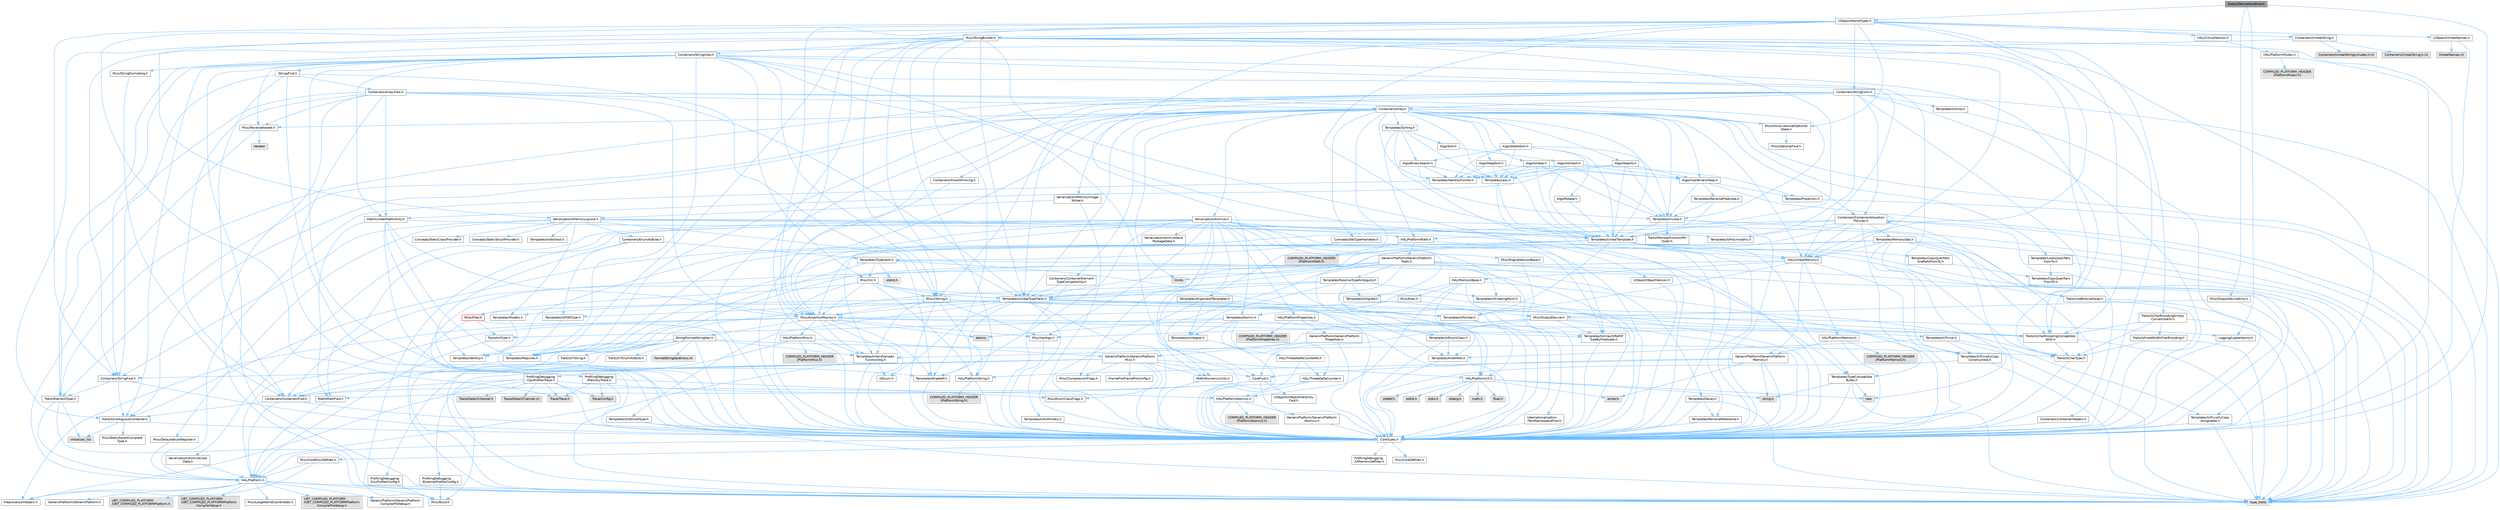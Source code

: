 digraph "OutputDeviceAnsiError.h"
{
 // INTERACTIVE_SVG=YES
 // LATEX_PDF_SIZE
  bgcolor="transparent";
  edge [fontname=Helvetica,fontsize=10,labelfontname=Helvetica,labelfontsize=10];
  node [fontname=Helvetica,fontsize=10,shape=box,height=0.2,width=0.4];
  Node1 [id="Node000001",label="OutputDeviceAnsiError.h",height=0.2,width=0.4,color="gray40", fillcolor="grey60", style="filled", fontcolor="black",tooltip=" "];
  Node1 -> Node2 [id="edge1_Node000001_Node000002",color="steelblue1",style="solid",tooltip=" "];
  Node2 [id="Node000002",label="CoreTypes.h",height=0.2,width=0.4,color="grey40", fillcolor="white", style="filled",URL="$dc/dec/CoreTypes_8h.html",tooltip=" "];
  Node2 -> Node3 [id="edge2_Node000002_Node000003",color="steelblue1",style="solid",tooltip=" "];
  Node3 [id="Node000003",label="HAL/Platform.h",height=0.2,width=0.4,color="grey40", fillcolor="white", style="filled",URL="$d9/dd0/Platform_8h.html",tooltip=" "];
  Node3 -> Node4 [id="edge3_Node000003_Node000004",color="steelblue1",style="solid",tooltip=" "];
  Node4 [id="Node000004",label="Misc/Build.h",height=0.2,width=0.4,color="grey40", fillcolor="white", style="filled",URL="$d3/dbb/Build_8h.html",tooltip=" "];
  Node3 -> Node5 [id="edge4_Node000003_Node000005",color="steelblue1",style="solid",tooltip=" "];
  Node5 [id="Node000005",label="Misc/LargeWorldCoordinates.h",height=0.2,width=0.4,color="grey40", fillcolor="white", style="filled",URL="$d2/dcb/LargeWorldCoordinates_8h.html",tooltip=" "];
  Node3 -> Node6 [id="edge5_Node000003_Node000006",color="steelblue1",style="solid",tooltip=" "];
  Node6 [id="Node000006",label="type_traits",height=0.2,width=0.4,color="grey60", fillcolor="#E0E0E0", style="filled",tooltip=" "];
  Node3 -> Node7 [id="edge6_Node000003_Node000007",color="steelblue1",style="solid",tooltip=" "];
  Node7 [id="Node000007",label="PreprocessorHelpers.h",height=0.2,width=0.4,color="grey40", fillcolor="white", style="filled",URL="$db/ddb/PreprocessorHelpers_8h.html",tooltip=" "];
  Node3 -> Node8 [id="edge7_Node000003_Node000008",color="steelblue1",style="solid",tooltip=" "];
  Node8 [id="Node000008",label="UBT_COMPILED_PLATFORM\l/UBT_COMPILED_PLATFORMPlatform\lCompilerPreSetup.h",height=0.2,width=0.4,color="grey60", fillcolor="#E0E0E0", style="filled",tooltip=" "];
  Node3 -> Node9 [id="edge8_Node000003_Node000009",color="steelblue1",style="solid",tooltip=" "];
  Node9 [id="Node000009",label="GenericPlatform/GenericPlatform\lCompilerPreSetup.h",height=0.2,width=0.4,color="grey40", fillcolor="white", style="filled",URL="$d9/dc8/GenericPlatformCompilerPreSetup_8h.html",tooltip=" "];
  Node3 -> Node10 [id="edge9_Node000003_Node000010",color="steelblue1",style="solid",tooltip=" "];
  Node10 [id="Node000010",label="GenericPlatform/GenericPlatform.h",height=0.2,width=0.4,color="grey40", fillcolor="white", style="filled",URL="$d6/d84/GenericPlatform_8h.html",tooltip=" "];
  Node3 -> Node11 [id="edge10_Node000003_Node000011",color="steelblue1",style="solid",tooltip=" "];
  Node11 [id="Node000011",label="UBT_COMPILED_PLATFORM\l/UBT_COMPILED_PLATFORMPlatform.h",height=0.2,width=0.4,color="grey60", fillcolor="#E0E0E0", style="filled",tooltip=" "];
  Node3 -> Node12 [id="edge11_Node000003_Node000012",color="steelblue1",style="solid",tooltip=" "];
  Node12 [id="Node000012",label="UBT_COMPILED_PLATFORM\l/UBT_COMPILED_PLATFORMPlatform\lCompilerSetup.h",height=0.2,width=0.4,color="grey60", fillcolor="#E0E0E0", style="filled",tooltip=" "];
  Node2 -> Node13 [id="edge12_Node000002_Node000013",color="steelblue1",style="solid",tooltip=" "];
  Node13 [id="Node000013",label="ProfilingDebugging\l/UMemoryDefines.h",height=0.2,width=0.4,color="grey40", fillcolor="white", style="filled",URL="$d2/da2/UMemoryDefines_8h.html",tooltip=" "];
  Node2 -> Node14 [id="edge13_Node000002_Node000014",color="steelblue1",style="solid",tooltip=" "];
  Node14 [id="Node000014",label="Misc/CoreMiscDefines.h",height=0.2,width=0.4,color="grey40", fillcolor="white", style="filled",URL="$da/d38/CoreMiscDefines_8h.html",tooltip=" "];
  Node14 -> Node3 [id="edge14_Node000014_Node000003",color="steelblue1",style="solid",tooltip=" "];
  Node14 -> Node7 [id="edge15_Node000014_Node000007",color="steelblue1",style="solid",tooltip=" "];
  Node2 -> Node15 [id="edge16_Node000002_Node000015",color="steelblue1",style="solid",tooltip=" "];
  Node15 [id="Node000015",label="Misc/CoreDefines.h",height=0.2,width=0.4,color="grey40", fillcolor="white", style="filled",URL="$d3/dd2/CoreDefines_8h.html",tooltip=" "];
  Node1 -> Node16 [id="edge17_Node000001_Node000016",color="steelblue1",style="solid",tooltip=" "];
  Node16 [id="Node000016",label="Logging/LogVerbosity.h",height=0.2,width=0.4,color="grey40", fillcolor="white", style="filled",URL="$d2/d8f/LogVerbosity_8h.html",tooltip=" "];
  Node16 -> Node2 [id="edge18_Node000016_Node000002",color="steelblue1",style="solid",tooltip=" "];
  Node1 -> Node17 [id="edge19_Node000001_Node000017",color="steelblue1",style="solid",tooltip=" "];
  Node17 [id="Node000017",label="Misc/OutputDeviceError.h",height=0.2,width=0.4,color="grey40", fillcolor="white", style="filled",URL="$de/d48/OutputDeviceError_8h.html",tooltip=" "];
  Node17 -> Node2 [id="edge20_Node000017_Node000002",color="steelblue1",style="solid",tooltip=" "];
  Node17 -> Node18 [id="edge21_Node000017_Node000018",color="steelblue1",style="solid",tooltip=" "];
  Node18 [id="Node000018",label="Misc/OutputDevice.h",height=0.2,width=0.4,color="grey40", fillcolor="white", style="filled",URL="$d7/d32/OutputDevice_8h.html",tooltip=" "];
  Node18 -> Node19 [id="edge22_Node000018_Node000019",color="steelblue1",style="solid",tooltip=" "];
  Node19 [id="Node000019",label="CoreFwd.h",height=0.2,width=0.4,color="grey40", fillcolor="white", style="filled",URL="$d1/d1e/CoreFwd_8h.html",tooltip=" "];
  Node19 -> Node2 [id="edge23_Node000019_Node000002",color="steelblue1",style="solid",tooltip=" "];
  Node19 -> Node20 [id="edge24_Node000019_Node000020",color="steelblue1",style="solid",tooltip=" "];
  Node20 [id="Node000020",label="Containers/ContainersFwd.h",height=0.2,width=0.4,color="grey40", fillcolor="white", style="filled",URL="$d4/d0a/ContainersFwd_8h.html",tooltip=" "];
  Node20 -> Node3 [id="edge25_Node000020_Node000003",color="steelblue1",style="solid",tooltip=" "];
  Node20 -> Node2 [id="edge26_Node000020_Node000002",color="steelblue1",style="solid",tooltip=" "];
  Node20 -> Node21 [id="edge27_Node000020_Node000021",color="steelblue1",style="solid",tooltip=" "];
  Node21 [id="Node000021",label="Traits/IsContiguousContainer.h",height=0.2,width=0.4,color="grey40", fillcolor="white", style="filled",URL="$d5/d3c/IsContiguousContainer_8h.html",tooltip=" "];
  Node21 -> Node2 [id="edge28_Node000021_Node000002",color="steelblue1",style="solid",tooltip=" "];
  Node21 -> Node22 [id="edge29_Node000021_Node000022",color="steelblue1",style="solid",tooltip=" "];
  Node22 [id="Node000022",label="Misc/StaticAssertComplete\lType.h",height=0.2,width=0.4,color="grey40", fillcolor="white", style="filled",URL="$d5/d4e/StaticAssertCompleteType_8h.html",tooltip=" "];
  Node21 -> Node23 [id="edge30_Node000021_Node000023",color="steelblue1",style="solid",tooltip=" "];
  Node23 [id="Node000023",label="initializer_list",height=0.2,width=0.4,color="grey60", fillcolor="#E0E0E0", style="filled",tooltip=" "];
  Node19 -> Node24 [id="edge31_Node000019_Node000024",color="steelblue1",style="solid",tooltip=" "];
  Node24 [id="Node000024",label="Math/MathFwd.h",height=0.2,width=0.4,color="grey40", fillcolor="white", style="filled",URL="$d2/d10/MathFwd_8h.html",tooltip=" "];
  Node24 -> Node3 [id="edge32_Node000024_Node000003",color="steelblue1",style="solid",tooltip=" "];
  Node19 -> Node25 [id="edge33_Node000019_Node000025",color="steelblue1",style="solid",tooltip=" "];
  Node25 [id="Node000025",label="UObject/UObjectHierarchy\lFwd.h",height=0.2,width=0.4,color="grey40", fillcolor="white", style="filled",URL="$d3/d13/UObjectHierarchyFwd_8h.html",tooltip=" "];
  Node18 -> Node2 [id="edge34_Node000018_Node000002",color="steelblue1",style="solid",tooltip=" "];
  Node18 -> Node16 [id="edge35_Node000018_Node000016",color="steelblue1",style="solid",tooltip=" "];
  Node18 -> Node26 [id="edge36_Node000018_Node000026",color="steelblue1",style="solid",tooltip=" "];
  Node26 [id="Node000026",label="Misc/VarArgs.h",height=0.2,width=0.4,color="grey40", fillcolor="white", style="filled",URL="$d5/d6f/VarArgs_8h.html",tooltip=" "];
  Node26 -> Node2 [id="edge37_Node000026_Node000002",color="steelblue1",style="solid",tooltip=" "];
  Node18 -> Node27 [id="edge38_Node000018_Node000027",color="steelblue1",style="solid",tooltip=" "];
  Node27 [id="Node000027",label="Templates/IsArrayOrRefOf\lTypeByPredicate.h",height=0.2,width=0.4,color="grey40", fillcolor="white", style="filled",URL="$d6/da1/IsArrayOrRefOfTypeByPredicate_8h.html",tooltip=" "];
  Node27 -> Node2 [id="edge39_Node000027_Node000002",color="steelblue1",style="solid",tooltip=" "];
  Node18 -> Node28 [id="edge40_Node000018_Node000028",color="steelblue1",style="solid",tooltip=" "];
  Node28 [id="Node000028",label="Templates/IsValidVariadic\lFunctionArg.h",height=0.2,width=0.4,color="grey40", fillcolor="white", style="filled",URL="$d0/dc8/IsValidVariadicFunctionArg_8h.html",tooltip=" "];
  Node28 -> Node2 [id="edge41_Node000028_Node000002",color="steelblue1",style="solid",tooltip=" "];
  Node28 -> Node29 [id="edge42_Node000028_Node000029",color="steelblue1",style="solid",tooltip=" "];
  Node29 [id="Node000029",label="IsEnum.h",height=0.2,width=0.4,color="grey40", fillcolor="white", style="filled",URL="$d4/de5/IsEnum_8h.html",tooltip=" "];
  Node28 -> Node6 [id="edge43_Node000028_Node000006",color="steelblue1",style="solid",tooltip=" "];
  Node18 -> Node30 [id="edge44_Node000018_Node000030",color="steelblue1",style="solid",tooltip=" "];
  Node30 [id="Node000030",label="Traits/IsCharEncodingCompatible\lWith.h",height=0.2,width=0.4,color="grey40", fillcolor="white", style="filled",URL="$df/dd1/IsCharEncodingCompatibleWith_8h.html",tooltip=" "];
  Node30 -> Node6 [id="edge45_Node000030_Node000006",color="steelblue1",style="solid",tooltip=" "];
  Node30 -> Node31 [id="edge46_Node000030_Node000031",color="steelblue1",style="solid",tooltip=" "];
  Node31 [id="Node000031",label="Traits/IsCharType.h",height=0.2,width=0.4,color="grey40", fillcolor="white", style="filled",URL="$db/d51/IsCharType_8h.html",tooltip=" "];
  Node31 -> Node2 [id="edge47_Node000031_Node000002",color="steelblue1",style="solid",tooltip=" "];
  Node1 -> Node32 [id="edge48_Node000001_Node000032",color="steelblue1",style="solid",tooltip=" "];
  Node32 [id="Node000032",label="UObject/NameTypes.h",height=0.2,width=0.4,color="grey40", fillcolor="white", style="filled",URL="$d6/d35/NameTypes_8h.html",tooltip=" "];
  Node32 -> Node2 [id="edge49_Node000032_Node000002",color="steelblue1",style="solid",tooltip=" "];
  Node32 -> Node33 [id="edge50_Node000032_Node000033",color="steelblue1",style="solid",tooltip=" "];
  Node33 [id="Node000033",label="Misc/AssertionMacros.h",height=0.2,width=0.4,color="grey40", fillcolor="white", style="filled",URL="$d0/dfa/AssertionMacros_8h.html",tooltip=" "];
  Node33 -> Node2 [id="edge51_Node000033_Node000002",color="steelblue1",style="solid",tooltip=" "];
  Node33 -> Node3 [id="edge52_Node000033_Node000003",color="steelblue1",style="solid",tooltip=" "];
  Node33 -> Node34 [id="edge53_Node000033_Node000034",color="steelblue1",style="solid",tooltip=" "];
  Node34 [id="Node000034",label="HAL/PlatformMisc.h",height=0.2,width=0.4,color="grey40", fillcolor="white", style="filled",URL="$d0/df5/PlatformMisc_8h.html",tooltip=" "];
  Node34 -> Node2 [id="edge54_Node000034_Node000002",color="steelblue1",style="solid",tooltip=" "];
  Node34 -> Node35 [id="edge55_Node000034_Node000035",color="steelblue1",style="solid",tooltip=" "];
  Node35 [id="Node000035",label="GenericPlatform/GenericPlatform\lMisc.h",height=0.2,width=0.4,color="grey40", fillcolor="white", style="filled",URL="$db/d9a/GenericPlatformMisc_8h.html",tooltip=" "];
  Node35 -> Node36 [id="edge56_Node000035_Node000036",color="steelblue1",style="solid",tooltip=" "];
  Node36 [id="Node000036",label="Containers/StringFwd.h",height=0.2,width=0.4,color="grey40", fillcolor="white", style="filled",URL="$df/d37/StringFwd_8h.html",tooltip=" "];
  Node36 -> Node2 [id="edge57_Node000036_Node000002",color="steelblue1",style="solid",tooltip=" "];
  Node36 -> Node37 [id="edge58_Node000036_Node000037",color="steelblue1",style="solid",tooltip=" "];
  Node37 [id="Node000037",label="Traits/ElementType.h",height=0.2,width=0.4,color="grey40", fillcolor="white", style="filled",URL="$d5/d4f/ElementType_8h.html",tooltip=" "];
  Node37 -> Node3 [id="edge59_Node000037_Node000003",color="steelblue1",style="solid",tooltip=" "];
  Node37 -> Node23 [id="edge60_Node000037_Node000023",color="steelblue1",style="solid",tooltip=" "];
  Node37 -> Node6 [id="edge61_Node000037_Node000006",color="steelblue1",style="solid",tooltip=" "];
  Node36 -> Node21 [id="edge62_Node000036_Node000021",color="steelblue1",style="solid",tooltip=" "];
  Node35 -> Node19 [id="edge63_Node000035_Node000019",color="steelblue1",style="solid",tooltip=" "];
  Node35 -> Node2 [id="edge64_Node000035_Node000002",color="steelblue1",style="solid",tooltip=" "];
  Node35 -> Node38 [id="edge65_Node000035_Node000038",color="steelblue1",style="solid",tooltip=" "];
  Node38 [id="Node000038",label="FramePro/FrameProConfig.h",height=0.2,width=0.4,color="grey40", fillcolor="white", style="filled",URL="$d7/d90/FrameProConfig_8h.html",tooltip=" "];
  Node35 -> Node39 [id="edge66_Node000035_Node000039",color="steelblue1",style="solid",tooltip=" "];
  Node39 [id="Node000039",label="HAL/PlatformCrt.h",height=0.2,width=0.4,color="grey40", fillcolor="white", style="filled",URL="$d8/d75/PlatformCrt_8h.html",tooltip=" "];
  Node39 -> Node40 [id="edge67_Node000039_Node000040",color="steelblue1",style="solid",tooltip=" "];
  Node40 [id="Node000040",label="new",height=0.2,width=0.4,color="grey60", fillcolor="#E0E0E0", style="filled",tooltip=" "];
  Node39 -> Node41 [id="edge68_Node000039_Node000041",color="steelblue1",style="solid",tooltip=" "];
  Node41 [id="Node000041",label="wchar.h",height=0.2,width=0.4,color="grey60", fillcolor="#E0E0E0", style="filled",tooltip=" "];
  Node39 -> Node42 [id="edge69_Node000039_Node000042",color="steelblue1",style="solid",tooltip=" "];
  Node42 [id="Node000042",label="stddef.h",height=0.2,width=0.4,color="grey60", fillcolor="#E0E0E0", style="filled",tooltip=" "];
  Node39 -> Node43 [id="edge70_Node000039_Node000043",color="steelblue1",style="solid",tooltip=" "];
  Node43 [id="Node000043",label="stdlib.h",height=0.2,width=0.4,color="grey60", fillcolor="#E0E0E0", style="filled",tooltip=" "];
  Node39 -> Node44 [id="edge71_Node000039_Node000044",color="steelblue1",style="solid",tooltip=" "];
  Node44 [id="Node000044",label="stdio.h",height=0.2,width=0.4,color="grey60", fillcolor="#E0E0E0", style="filled",tooltip=" "];
  Node39 -> Node45 [id="edge72_Node000039_Node000045",color="steelblue1",style="solid",tooltip=" "];
  Node45 [id="Node000045",label="stdarg.h",height=0.2,width=0.4,color="grey60", fillcolor="#E0E0E0", style="filled",tooltip=" "];
  Node39 -> Node46 [id="edge73_Node000039_Node000046",color="steelblue1",style="solid",tooltip=" "];
  Node46 [id="Node000046",label="math.h",height=0.2,width=0.4,color="grey60", fillcolor="#E0E0E0", style="filled",tooltip=" "];
  Node39 -> Node47 [id="edge74_Node000039_Node000047",color="steelblue1",style="solid",tooltip=" "];
  Node47 [id="Node000047",label="float.h",height=0.2,width=0.4,color="grey60", fillcolor="#E0E0E0", style="filled",tooltip=" "];
  Node39 -> Node48 [id="edge75_Node000039_Node000048",color="steelblue1",style="solid",tooltip=" "];
  Node48 [id="Node000048",label="string.h",height=0.2,width=0.4,color="grey60", fillcolor="#E0E0E0", style="filled",tooltip=" "];
  Node35 -> Node49 [id="edge76_Node000035_Node000049",color="steelblue1",style="solid",tooltip=" "];
  Node49 [id="Node000049",label="Math/NumericLimits.h",height=0.2,width=0.4,color="grey40", fillcolor="white", style="filled",URL="$df/d1b/NumericLimits_8h.html",tooltip=" "];
  Node49 -> Node2 [id="edge77_Node000049_Node000002",color="steelblue1",style="solid",tooltip=" "];
  Node35 -> Node50 [id="edge78_Node000035_Node000050",color="steelblue1",style="solid",tooltip=" "];
  Node50 [id="Node000050",label="Misc/CompressionFlags.h",height=0.2,width=0.4,color="grey40", fillcolor="white", style="filled",URL="$d9/d76/CompressionFlags_8h.html",tooltip=" "];
  Node35 -> Node51 [id="edge79_Node000035_Node000051",color="steelblue1",style="solid",tooltip=" "];
  Node51 [id="Node000051",label="Misc/EnumClassFlags.h",height=0.2,width=0.4,color="grey40", fillcolor="white", style="filled",URL="$d8/de7/EnumClassFlags_8h.html",tooltip=" "];
  Node35 -> Node52 [id="edge80_Node000035_Node000052",color="steelblue1",style="solid",tooltip=" "];
  Node52 [id="Node000052",label="ProfilingDebugging\l/CsvProfilerConfig.h",height=0.2,width=0.4,color="grey40", fillcolor="white", style="filled",URL="$d3/d88/CsvProfilerConfig_8h.html",tooltip=" "];
  Node52 -> Node4 [id="edge81_Node000052_Node000004",color="steelblue1",style="solid",tooltip=" "];
  Node35 -> Node53 [id="edge82_Node000035_Node000053",color="steelblue1",style="solid",tooltip=" "];
  Node53 [id="Node000053",label="ProfilingDebugging\l/ExternalProfilerConfig.h",height=0.2,width=0.4,color="grey40", fillcolor="white", style="filled",URL="$d3/dbb/ExternalProfilerConfig_8h.html",tooltip=" "];
  Node53 -> Node4 [id="edge83_Node000053_Node000004",color="steelblue1",style="solid",tooltip=" "];
  Node34 -> Node54 [id="edge84_Node000034_Node000054",color="steelblue1",style="solid",tooltip=" "];
  Node54 [id="Node000054",label="COMPILED_PLATFORM_HEADER\l(PlatformMisc.h)",height=0.2,width=0.4,color="grey60", fillcolor="#E0E0E0", style="filled",tooltip=" "];
  Node34 -> Node55 [id="edge85_Node000034_Node000055",color="steelblue1",style="solid",tooltip=" "];
  Node55 [id="Node000055",label="ProfilingDebugging\l/CpuProfilerTrace.h",height=0.2,width=0.4,color="grey40", fillcolor="white", style="filled",URL="$da/dcb/CpuProfilerTrace_8h.html",tooltip=" "];
  Node55 -> Node2 [id="edge86_Node000055_Node000002",color="steelblue1",style="solid",tooltip=" "];
  Node55 -> Node20 [id="edge87_Node000055_Node000020",color="steelblue1",style="solid",tooltip=" "];
  Node55 -> Node56 [id="edge88_Node000055_Node000056",color="steelblue1",style="solid",tooltip=" "];
  Node56 [id="Node000056",label="HAL/PlatformAtomics.h",height=0.2,width=0.4,color="grey40", fillcolor="white", style="filled",URL="$d3/d36/PlatformAtomics_8h.html",tooltip=" "];
  Node56 -> Node2 [id="edge89_Node000056_Node000002",color="steelblue1",style="solid",tooltip=" "];
  Node56 -> Node57 [id="edge90_Node000056_Node000057",color="steelblue1",style="solid",tooltip=" "];
  Node57 [id="Node000057",label="GenericPlatform/GenericPlatform\lAtomics.h",height=0.2,width=0.4,color="grey40", fillcolor="white", style="filled",URL="$da/d72/GenericPlatformAtomics_8h.html",tooltip=" "];
  Node57 -> Node2 [id="edge91_Node000057_Node000002",color="steelblue1",style="solid",tooltip=" "];
  Node56 -> Node58 [id="edge92_Node000056_Node000058",color="steelblue1",style="solid",tooltip=" "];
  Node58 [id="Node000058",label="COMPILED_PLATFORM_HEADER\l(PlatformAtomics.h)",height=0.2,width=0.4,color="grey60", fillcolor="#E0E0E0", style="filled",tooltip=" "];
  Node55 -> Node7 [id="edge93_Node000055_Node000007",color="steelblue1",style="solid",tooltip=" "];
  Node55 -> Node4 [id="edge94_Node000055_Node000004",color="steelblue1",style="solid",tooltip=" "];
  Node55 -> Node59 [id="edge95_Node000055_Node000059",color="steelblue1",style="solid",tooltip=" "];
  Node59 [id="Node000059",label="Trace/Config.h",height=0.2,width=0.4,color="grey60", fillcolor="#E0E0E0", style="filled",tooltip=" "];
  Node55 -> Node60 [id="edge96_Node000055_Node000060",color="steelblue1",style="solid",tooltip=" "];
  Node60 [id="Node000060",label="Trace/Detail/Channel.h",height=0.2,width=0.4,color="grey60", fillcolor="#E0E0E0", style="filled",tooltip=" "];
  Node55 -> Node61 [id="edge97_Node000055_Node000061",color="steelblue1",style="solid",tooltip=" "];
  Node61 [id="Node000061",label="Trace/Detail/Channel.inl",height=0.2,width=0.4,color="grey60", fillcolor="#E0E0E0", style="filled",tooltip=" "];
  Node55 -> Node62 [id="edge98_Node000055_Node000062",color="steelblue1",style="solid",tooltip=" "];
  Node62 [id="Node000062",label="Trace/Trace.h",height=0.2,width=0.4,color="grey60", fillcolor="#E0E0E0", style="filled",tooltip=" "];
  Node33 -> Node7 [id="edge99_Node000033_Node000007",color="steelblue1",style="solid",tooltip=" "];
  Node33 -> Node63 [id="edge100_Node000033_Node000063",color="steelblue1",style="solid",tooltip=" "];
  Node63 [id="Node000063",label="Templates/EnableIf.h",height=0.2,width=0.4,color="grey40", fillcolor="white", style="filled",URL="$d7/d60/EnableIf_8h.html",tooltip=" "];
  Node63 -> Node2 [id="edge101_Node000063_Node000002",color="steelblue1",style="solid",tooltip=" "];
  Node33 -> Node27 [id="edge102_Node000033_Node000027",color="steelblue1",style="solid",tooltip=" "];
  Node33 -> Node28 [id="edge103_Node000033_Node000028",color="steelblue1",style="solid",tooltip=" "];
  Node33 -> Node30 [id="edge104_Node000033_Node000030",color="steelblue1",style="solid",tooltip=" "];
  Node33 -> Node26 [id="edge105_Node000033_Node000026",color="steelblue1",style="solid",tooltip=" "];
  Node33 -> Node64 [id="edge106_Node000033_Node000064",color="steelblue1",style="solid",tooltip=" "];
  Node64 [id="Node000064",label="String/FormatStringSan.h",height=0.2,width=0.4,color="grey40", fillcolor="white", style="filled",URL="$d3/d8b/FormatStringSan_8h.html",tooltip=" "];
  Node64 -> Node6 [id="edge107_Node000064_Node000006",color="steelblue1",style="solid",tooltip=" "];
  Node64 -> Node2 [id="edge108_Node000064_Node000002",color="steelblue1",style="solid",tooltip=" "];
  Node64 -> Node65 [id="edge109_Node000064_Node000065",color="steelblue1",style="solid",tooltip=" "];
  Node65 [id="Node000065",label="Templates/Requires.h",height=0.2,width=0.4,color="grey40", fillcolor="white", style="filled",URL="$dc/d96/Requires_8h.html",tooltip=" "];
  Node65 -> Node63 [id="edge110_Node000065_Node000063",color="steelblue1",style="solid",tooltip=" "];
  Node65 -> Node6 [id="edge111_Node000065_Node000006",color="steelblue1",style="solid",tooltip=" "];
  Node64 -> Node66 [id="edge112_Node000064_Node000066",color="steelblue1",style="solid",tooltip=" "];
  Node66 [id="Node000066",label="Templates/Identity.h",height=0.2,width=0.4,color="grey40", fillcolor="white", style="filled",URL="$d0/dd5/Identity_8h.html",tooltip=" "];
  Node64 -> Node28 [id="edge113_Node000064_Node000028",color="steelblue1",style="solid",tooltip=" "];
  Node64 -> Node31 [id="edge114_Node000064_Node000031",color="steelblue1",style="solid",tooltip=" "];
  Node64 -> Node67 [id="edge115_Node000064_Node000067",color="steelblue1",style="solid",tooltip=" "];
  Node67 [id="Node000067",label="Traits/IsTEnumAsByte.h",height=0.2,width=0.4,color="grey40", fillcolor="white", style="filled",URL="$d1/de6/IsTEnumAsByte_8h.html",tooltip=" "];
  Node64 -> Node68 [id="edge116_Node000064_Node000068",color="steelblue1",style="solid",tooltip=" "];
  Node68 [id="Node000068",label="Traits/IsTString.h",height=0.2,width=0.4,color="grey40", fillcolor="white", style="filled",URL="$d0/df8/IsTString_8h.html",tooltip=" "];
  Node68 -> Node20 [id="edge117_Node000068_Node000020",color="steelblue1",style="solid",tooltip=" "];
  Node64 -> Node20 [id="edge118_Node000064_Node000020",color="steelblue1",style="solid",tooltip=" "];
  Node64 -> Node69 [id="edge119_Node000064_Node000069",color="steelblue1",style="solid",tooltip=" "];
  Node69 [id="Node000069",label="FormatStringSanErrors.inl",height=0.2,width=0.4,color="grey60", fillcolor="#E0E0E0", style="filled",tooltip=" "];
  Node33 -> Node70 [id="edge120_Node000033_Node000070",color="steelblue1",style="solid",tooltip=" "];
  Node70 [id="Node000070",label="atomic",height=0.2,width=0.4,color="grey60", fillcolor="#E0E0E0", style="filled",tooltip=" "];
  Node32 -> Node71 [id="edge121_Node000032_Node000071",color="steelblue1",style="solid",tooltip=" "];
  Node71 [id="Node000071",label="HAL/UnrealMemory.h",height=0.2,width=0.4,color="grey40", fillcolor="white", style="filled",URL="$d9/d96/UnrealMemory_8h.html",tooltip=" "];
  Node71 -> Node2 [id="edge122_Node000071_Node000002",color="steelblue1",style="solid",tooltip=" "];
  Node71 -> Node72 [id="edge123_Node000071_Node000072",color="steelblue1",style="solid",tooltip=" "];
  Node72 [id="Node000072",label="GenericPlatform/GenericPlatform\lMemory.h",height=0.2,width=0.4,color="grey40", fillcolor="white", style="filled",URL="$dd/d22/GenericPlatformMemory_8h.html",tooltip=" "];
  Node72 -> Node19 [id="edge124_Node000072_Node000019",color="steelblue1",style="solid",tooltip=" "];
  Node72 -> Node2 [id="edge125_Node000072_Node000002",color="steelblue1",style="solid",tooltip=" "];
  Node72 -> Node73 [id="edge126_Node000072_Node000073",color="steelblue1",style="solid",tooltip=" "];
  Node73 [id="Node000073",label="HAL/PlatformString.h",height=0.2,width=0.4,color="grey40", fillcolor="white", style="filled",URL="$db/db5/PlatformString_8h.html",tooltip=" "];
  Node73 -> Node2 [id="edge127_Node000073_Node000002",color="steelblue1",style="solid",tooltip=" "];
  Node73 -> Node74 [id="edge128_Node000073_Node000074",color="steelblue1",style="solid",tooltip=" "];
  Node74 [id="Node000074",label="COMPILED_PLATFORM_HEADER\l(PlatformString.h)",height=0.2,width=0.4,color="grey60", fillcolor="#E0E0E0", style="filled",tooltip=" "];
  Node72 -> Node48 [id="edge129_Node000072_Node000048",color="steelblue1",style="solid",tooltip=" "];
  Node72 -> Node41 [id="edge130_Node000072_Node000041",color="steelblue1",style="solid",tooltip=" "];
  Node71 -> Node75 [id="edge131_Node000071_Node000075",color="steelblue1",style="solid",tooltip=" "];
  Node75 [id="Node000075",label="HAL/MemoryBase.h",height=0.2,width=0.4,color="grey40", fillcolor="white", style="filled",URL="$d6/d9f/MemoryBase_8h.html",tooltip=" "];
  Node75 -> Node2 [id="edge132_Node000075_Node000002",color="steelblue1",style="solid",tooltip=" "];
  Node75 -> Node56 [id="edge133_Node000075_Node000056",color="steelblue1",style="solid",tooltip=" "];
  Node75 -> Node39 [id="edge134_Node000075_Node000039",color="steelblue1",style="solid",tooltip=" "];
  Node75 -> Node76 [id="edge135_Node000075_Node000076",color="steelblue1",style="solid",tooltip=" "];
  Node76 [id="Node000076",label="Misc/Exec.h",height=0.2,width=0.4,color="grey40", fillcolor="white", style="filled",URL="$de/ddb/Exec_8h.html",tooltip=" "];
  Node76 -> Node2 [id="edge136_Node000076_Node000002",color="steelblue1",style="solid",tooltip=" "];
  Node76 -> Node33 [id="edge137_Node000076_Node000033",color="steelblue1",style="solid",tooltip=" "];
  Node75 -> Node18 [id="edge138_Node000075_Node000018",color="steelblue1",style="solid",tooltip=" "];
  Node75 -> Node77 [id="edge139_Node000075_Node000077",color="steelblue1",style="solid",tooltip=" "];
  Node77 [id="Node000077",label="Templates/Atomic.h",height=0.2,width=0.4,color="grey40", fillcolor="white", style="filled",URL="$d3/d91/Atomic_8h.html",tooltip=" "];
  Node77 -> Node78 [id="edge140_Node000077_Node000078",color="steelblue1",style="solid",tooltip=" "];
  Node78 [id="Node000078",label="HAL/ThreadSafeCounter.h",height=0.2,width=0.4,color="grey40", fillcolor="white", style="filled",URL="$dc/dc9/ThreadSafeCounter_8h.html",tooltip=" "];
  Node78 -> Node2 [id="edge141_Node000078_Node000002",color="steelblue1",style="solid",tooltip=" "];
  Node78 -> Node56 [id="edge142_Node000078_Node000056",color="steelblue1",style="solid",tooltip=" "];
  Node77 -> Node79 [id="edge143_Node000077_Node000079",color="steelblue1",style="solid",tooltip=" "];
  Node79 [id="Node000079",label="HAL/ThreadSafeCounter64.h",height=0.2,width=0.4,color="grey40", fillcolor="white", style="filled",URL="$d0/d12/ThreadSafeCounter64_8h.html",tooltip=" "];
  Node79 -> Node2 [id="edge144_Node000079_Node000002",color="steelblue1",style="solid",tooltip=" "];
  Node79 -> Node78 [id="edge145_Node000079_Node000078",color="steelblue1",style="solid",tooltip=" "];
  Node77 -> Node80 [id="edge146_Node000077_Node000080",color="steelblue1",style="solid",tooltip=" "];
  Node80 [id="Node000080",label="Templates/IsIntegral.h",height=0.2,width=0.4,color="grey40", fillcolor="white", style="filled",URL="$da/d64/IsIntegral_8h.html",tooltip=" "];
  Node80 -> Node2 [id="edge147_Node000080_Node000002",color="steelblue1",style="solid",tooltip=" "];
  Node77 -> Node81 [id="edge148_Node000077_Node000081",color="steelblue1",style="solid",tooltip=" "];
  Node81 [id="Node000081",label="Templates/IsTrivial.h",height=0.2,width=0.4,color="grey40", fillcolor="white", style="filled",URL="$da/d4c/IsTrivial_8h.html",tooltip=" "];
  Node81 -> Node82 [id="edge149_Node000081_Node000082",color="steelblue1",style="solid",tooltip=" "];
  Node82 [id="Node000082",label="Templates/AndOrNot.h",height=0.2,width=0.4,color="grey40", fillcolor="white", style="filled",URL="$db/d0a/AndOrNot_8h.html",tooltip=" "];
  Node82 -> Node2 [id="edge150_Node000082_Node000002",color="steelblue1",style="solid",tooltip=" "];
  Node81 -> Node83 [id="edge151_Node000081_Node000083",color="steelblue1",style="solid",tooltip=" "];
  Node83 [id="Node000083",label="Templates/IsTriviallyCopy\lConstructible.h",height=0.2,width=0.4,color="grey40", fillcolor="white", style="filled",URL="$d3/d78/IsTriviallyCopyConstructible_8h.html",tooltip=" "];
  Node83 -> Node2 [id="edge152_Node000083_Node000002",color="steelblue1",style="solid",tooltip=" "];
  Node83 -> Node6 [id="edge153_Node000083_Node000006",color="steelblue1",style="solid",tooltip=" "];
  Node81 -> Node84 [id="edge154_Node000081_Node000084",color="steelblue1",style="solid",tooltip=" "];
  Node84 [id="Node000084",label="Templates/IsTriviallyCopy\lAssignable.h",height=0.2,width=0.4,color="grey40", fillcolor="white", style="filled",URL="$d2/df2/IsTriviallyCopyAssignable_8h.html",tooltip=" "];
  Node84 -> Node2 [id="edge155_Node000084_Node000002",color="steelblue1",style="solid",tooltip=" "];
  Node84 -> Node6 [id="edge156_Node000084_Node000006",color="steelblue1",style="solid",tooltip=" "];
  Node81 -> Node6 [id="edge157_Node000081_Node000006",color="steelblue1",style="solid",tooltip=" "];
  Node77 -> Node85 [id="edge158_Node000077_Node000085",color="steelblue1",style="solid",tooltip=" "];
  Node85 [id="Node000085",label="Traits/IntType.h",height=0.2,width=0.4,color="grey40", fillcolor="white", style="filled",URL="$d7/deb/IntType_8h.html",tooltip=" "];
  Node85 -> Node3 [id="edge159_Node000085_Node000003",color="steelblue1",style="solid",tooltip=" "];
  Node77 -> Node70 [id="edge160_Node000077_Node000070",color="steelblue1",style="solid",tooltip=" "];
  Node71 -> Node86 [id="edge161_Node000071_Node000086",color="steelblue1",style="solid",tooltip=" "];
  Node86 [id="Node000086",label="HAL/PlatformMemory.h",height=0.2,width=0.4,color="grey40", fillcolor="white", style="filled",URL="$de/d68/PlatformMemory_8h.html",tooltip=" "];
  Node86 -> Node2 [id="edge162_Node000086_Node000002",color="steelblue1",style="solid",tooltip=" "];
  Node86 -> Node72 [id="edge163_Node000086_Node000072",color="steelblue1",style="solid",tooltip=" "];
  Node86 -> Node87 [id="edge164_Node000086_Node000087",color="steelblue1",style="solid",tooltip=" "];
  Node87 [id="Node000087",label="COMPILED_PLATFORM_HEADER\l(PlatformMemory.h)",height=0.2,width=0.4,color="grey60", fillcolor="#E0E0E0", style="filled",tooltip=" "];
  Node71 -> Node88 [id="edge165_Node000071_Node000088",color="steelblue1",style="solid",tooltip=" "];
  Node88 [id="Node000088",label="ProfilingDebugging\l/MemoryTrace.h",height=0.2,width=0.4,color="grey40", fillcolor="white", style="filled",URL="$da/dd7/MemoryTrace_8h.html",tooltip=" "];
  Node88 -> Node3 [id="edge166_Node000088_Node000003",color="steelblue1",style="solid",tooltip=" "];
  Node88 -> Node51 [id="edge167_Node000088_Node000051",color="steelblue1",style="solid",tooltip=" "];
  Node88 -> Node59 [id="edge168_Node000088_Node000059",color="steelblue1",style="solid",tooltip=" "];
  Node88 -> Node62 [id="edge169_Node000088_Node000062",color="steelblue1",style="solid",tooltip=" "];
  Node71 -> Node89 [id="edge170_Node000071_Node000089",color="steelblue1",style="solid",tooltip=" "];
  Node89 [id="Node000089",label="Templates/IsPointer.h",height=0.2,width=0.4,color="grey40", fillcolor="white", style="filled",URL="$d7/d05/IsPointer_8h.html",tooltip=" "];
  Node89 -> Node2 [id="edge171_Node000089_Node000002",color="steelblue1",style="solid",tooltip=" "];
  Node32 -> Node90 [id="edge172_Node000032_Node000090",color="steelblue1",style="solid",tooltip=" "];
  Node90 [id="Node000090",label="Templates/UnrealTypeTraits.h",height=0.2,width=0.4,color="grey40", fillcolor="white", style="filled",URL="$d2/d2d/UnrealTypeTraits_8h.html",tooltip=" "];
  Node90 -> Node2 [id="edge173_Node000090_Node000002",color="steelblue1",style="solid",tooltip=" "];
  Node90 -> Node89 [id="edge174_Node000090_Node000089",color="steelblue1",style="solid",tooltip=" "];
  Node90 -> Node33 [id="edge175_Node000090_Node000033",color="steelblue1",style="solid",tooltip=" "];
  Node90 -> Node82 [id="edge176_Node000090_Node000082",color="steelblue1",style="solid",tooltip=" "];
  Node90 -> Node63 [id="edge177_Node000090_Node000063",color="steelblue1",style="solid",tooltip=" "];
  Node90 -> Node91 [id="edge178_Node000090_Node000091",color="steelblue1",style="solid",tooltip=" "];
  Node91 [id="Node000091",label="Templates/IsArithmetic.h",height=0.2,width=0.4,color="grey40", fillcolor="white", style="filled",URL="$d2/d5d/IsArithmetic_8h.html",tooltip=" "];
  Node91 -> Node2 [id="edge179_Node000091_Node000002",color="steelblue1",style="solid",tooltip=" "];
  Node90 -> Node29 [id="edge180_Node000090_Node000029",color="steelblue1",style="solid",tooltip=" "];
  Node90 -> Node92 [id="edge181_Node000090_Node000092",color="steelblue1",style="solid",tooltip=" "];
  Node92 [id="Node000092",label="Templates/Models.h",height=0.2,width=0.4,color="grey40", fillcolor="white", style="filled",URL="$d3/d0c/Models_8h.html",tooltip=" "];
  Node92 -> Node66 [id="edge182_Node000092_Node000066",color="steelblue1",style="solid",tooltip=" "];
  Node90 -> Node93 [id="edge183_Node000090_Node000093",color="steelblue1",style="solid",tooltip=" "];
  Node93 [id="Node000093",label="Templates/IsPODType.h",height=0.2,width=0.4,color="grey40", fillcolor="white", style="filled",URL="$d7/db1/IsPODType_8h.html",tooltip=" "];
  Node93 -> Node2 [id="edge184_Node000093_Node000002",color="steelblue1",style="solid",tooltip=" "];
  Node90 -> Node94 [id="edge185_Node000090_Node000094",color="steelblue1",style="solid",tooltip=" "];
  Node94 [id="Node000094",label="Templates/IsUECoreType.h",height=0.2,width=0.4,color="grey40", fillcolor="white", style="filled",URL="$d1/db8/IsUECoreType_8h.html",tooltip=" "];
  Node94 -> Node2 [id="edge186_Node000094_Node000002",color="steelblue1",style="solid",tooltip=" "];
  Node94 -> Node6 [id="edge187_Node000094_Node000006",color="steelblue1",style="solid",tooltip=" "];
  Node90 -> Node83 [id="edge188_Node000090_Node000083",color="steelblue1",style="solid",tooltip=" "];
  Node32 -> Node95 [id="edge189_Node000032_Node000095",color="steelblue1",style="solid",tooltip=" "];
  Node95 [id="Node000095",label="Templates/UnrealTemplate.h",height=0.2,width=0.4,color="grey40", fillcolor="white", style="filled",URL="$d4/d24/UnrealTemplate_8h.html",tooltip=" "];
  Node95 -> Node2 [id="edge190_Node000095_Node000002",color="steelblue1",style="solid",tooltip=" "];
  Node95 -> Node89 [id="edge191_Node000095_Node000089",color="steelblue1",style="solid",tooltip=" "];
  Node95 -> Node71 [id="edge192_Node000095_Node000071",color="steelblue1",style="solid",tooltip=" "];
  Node95 -> Node96 [id="edge193_Node000095_Node000096",color="steelblue1",style="solid",tooltip=" "];
  Node96 [id="Node000096",label="Templates/CopyQualifiers\lAndRefsFromTo.h",height=0.2,width=0.4,color="grey40", fillcolor="white", style="filled",URL="$d3/db3/CopyQualifiersAndRefsFromTo_8h.html",tooltip=" "];
  Node96 -> Node97 [id="edge194_Node000096_Node000097",color="steelblue1",style="solid",tooltip=" "];
  Node97 [id="Node000097",label="Templates/CopyQualifiers\lFromTo.h",height=0.2,width=0.4,color="grey40", fillcolor="white", style="filled",URL="$d5/db4/CopyQualifiersFromTo_8h.html",tooltip=" "];
  Node95 -> Node90 [id="edge195_Node000095_Node000090",color="steelblue1",style="solid",tooltip=" "];
  Node95 -> Node98 [id="edge196_Node000095_Node000098",color="steelblue1",style="solid",tooltip=" "];
  Node98 [id="Node000098",label="Templates/RemoveReference.h",height=0.2,width=0.4,color="grey40", fillcolor="white", style="filled",URL="$da/dbe/RemoveReference_8h.html",tooltip=" "];
  Node98 -> Node2 [id="edge197_Node000098_Node000002",color="steelblue1",style="solid",tooltip=" "];
  Node95 -> Node65 [id="edge198_Node000095_Node000065",color="steelblue1",style="solid",tooltip=" "];
  Node95 -> Node99 [id="edge199_Node000095_Node000099",color="steelblue1",style="solid",tooltip=" "];
  Node99 [id="Node000099",label="Templates/TypeCompatible\lBytes.h",height=0.2,width=0.4,color="grey40", fillcolor="white", style="filled",URL="$df/d0a/TypeCompatibleBytes_8h.html",tooltip=" "];
  Node99 -> Node2 [id="edge200_Node000099_Node000002",color="steelblue1",style="solid",tooltip=" "];
  Node99 -> Node48 [id="edge201_Node000099_Node000048",color="steelblue1",style="solid",tooltip=" "];
  Node99 -> Node40 [id="edge202_Node000099_Node000040",color="steelblue1",style="solid",tooltip=" "];
  Node99 -> Node6 [id="edge203_Node000099_Node000006",color="steelblue1",style="solid",tooltip=" "];
  Node95 -> Node66 [id="edge204_Node000095_Node000066",color="steelblue1",style="solid",tooltip=" "];
  Node95 -> Node21 [id="edge205_Node000095_Node000021",color="steelblue1",style="solid",tooltip=" "];
  Node95 -> Node100 [id="edge206_Node000095_Node000100",color="steelblue1",style="solid",tooltip=" "];
  Node100 [id="Node000100",label="Traits/UseBitwiseSwap.h",height=0.2,width=0.4,color="grey40", fillcolor="white", style="filled",URL="$db/df3/UseBitwiseSwap_8h.html",tooltip=" "];
  Node100 -> Node2 [id="edge207_Node000100_Node000002",color="steelblue1",style="solid",tooltip=" "];
  Node100 -> Node6 [id="edge208_Node000100_Node000006",color="steelblue1",style="solid",tooltip=" "];
  Node95 -> Node6 [id="edge209_Node000095_Node000006",color="steelblue1",style="solid",tooltip=" "];
  Node32 -> Node101 [id="edge210_Node000032_Node000101",color="steelblue1",style="solid",tooltip=" "];
  Node101 [id="Node000101",label="Containers/UnrealString.h",height=0.2,width=0.4,color="grey40", fillcolor="white", style="filled",URL="$d5/dba/UnrealString_8h.html",tooltip=" "];
  Node101 -> Node102 [id="edge211_Node000101_Node000102",color="steelblue1",style="solid",tooltip=" "];
  Node102 [id="Node000102",label="Containers/UnrealStringIncludes.h.inl",height=0.2,width=0.4,color="grey60", fillcolor="#E0E0E0", style="filled",tooltip=" "];
  Node101 -> Node103 [id="edge212_Node000101_Node000103",color="steelblue1",style="solid",tooltip=" "];
  Node103 [id="Node000103",label="Containers/UnrealString.h.inl",height=0.2,width=0.4,color="grey60", fillcolor="#E0E0E0", style="filled",tooltip=" "];
  Node101 -> Node104 [id="edge213_Node000101_Node000104",color="steelblue1",style="solid",tooltip=" "];
  Node104 [id="Node000104",label="Misc/StringFormatArg.h",height=0.2,width=0.4,color="grey40", fillcolor="white", style="filled",URL="$d2/d16/StringFormatArg_8h.html",tooltip=" "];
  Node104 -> Node20 [id="edge214_Node000104_Node000020",color="steelblue1",style="solid",tooltip=" "];
  Node32 -> Node105 [id="edge215_Node000032_Node000105",color="steelblue1",style="solid",tooltip=" "];
  Node105 [id="Node000105",label="HAL/CriticalSection.h",height=0.2,width=0.4,color="grey40", fillcolor="white", style="filled",URL="$d6/d90/CriticalSection_8h.html",tooltip=" "];
  Node105 -> Node106 [id="edge216_Node000105_Node000106",color="steelblue1",style="solid",tooltip=" "];
  Node106 [id="Node000106",label="HAL/PlatformMutex.h",height=0.2,width=0.4,color="grey40", fillcolor="white", style="filled",URL="$d9/d0b/PlatformMutex_8h.html",tooltip=" "];
  Node106 -> Node2 [id="edge217_Node000106_Node000002",color="steelblue1",style="solid",tooltip=" "];
  Node106 -> Node107 [id="edge218_Node000106_Node000107",color="steelblue1",style="solid",tooltip=" "];
  Node107 [id="Node000107",label="COMPILED_PLATFORM_HEADER\l(PlatformMutex.h)",height=0.2,width=0.4,color="grey60", fillcolor="#E0E0E0", style="filled",tooltip=" "];
  Node32 -> Node108 [id="edge219_Node000032_Node000108",color="steelblue1",style="solid",tooltip=" "];
  Node108 [id="Node000108",label="Containers/StringConv.h",height=0.2,width=0.4,color="grey40", fillcolor="white", style="filled",URL="$d3/ddf/StringConv_8h.html",tooltip=" "];
  Node108 -> Node2 [id="edge220_Node000108_Node000002",color="steelblue1",style="solid",tooltip=" "];
  Node108 -> Node33 [id="edge221_Node000108_Node000033",color="steelblue1",style="solid",tooltip=" "];
  Node108 -> Node109 [id="edge222_Node000108_Node000109",color="steelblue1",style="solid",tooltip=" "];
  Node109 [id="Node000109",label="Containers/ContainerAllocation\lPolicies.h",height=0.2,width=0.4,color="grey40", fillcolor="white", style="filled",URL="$d7/dff/ContainerAllocationPolicies_8h.html",tooltip=" "];
  Node109 -> Node2 [id="edge223_Node000109_Node000002",color="steelblue1",style="solid",tooltip=" "];
  Node109 -> Node110 [id="edge224_Node000109_Node000110",color="steelblue1",style="solid",tooltip=" "];
  Node110 [id="Node000110",label="Containers/ContainerHelpers.h",height=0.2,width=0.4,color="grey40", fillcolor="white", style="filled",URL="$d7/d33/ContainerHelpers_8h.html",tooltip=" "];
  Node110 -> Node2 [id="edge225_Node000110_Node000002",color="steelblue1",style="solid",tooltip=" "];
  Node109 -> Node109 [id="edge226_Node000109_Node000109",color="steelblue1",style="solid",tooltip=" "];
  Node109 -> Node111 [id="edge227_Node000109_Node000111",color="steelblue1",style="solid",tooltip=" "];
  Node111 [id="Node000111",label="HAL/PlatformMath.h",height=0.2,width=0.4,color="grey40", fillcolor="white", style="filled",URL="$dc/d53/PlatformMath_8h.html",tooltip=" "];
  Node111 -> Node2 [id="edge228_Node000111_Node000002",color="steelblue1",style="solid",tooltip=" "];
  Node111 -> Node112 [id="edge229_Node000111_Node000112",color="steelblue1",style="solid",tooltip=" "];
  Node112 [id="Node000112",label="GenericPlatform/GenericPlatform\lMath.h",height=0.2,width=0.4,color="grey40", fillcolor="white", style="filled",URL="$d5/d79/GenericPlatformMath_8h.html",tooltip=" "];
  Node112 -> Node2 [id="edge230_Node000112_Node000002",color="steelblue1",style="solid",tooltip=" "];
  Node112 -> Node20 [id="edge231_Node000112_Node000020",color="steelblue1",style="solid",tooltip=" "];
  Node112 -> Node39 [id="edge232_Node000112_Node000039",color="steelblue1",style="solid",tooltip=" "];
  Node112 -> Node82 [id="edge233_Node000112_Node000082",color="steelblue1",style="solid",tooltip=" "];
  Node112 -> Node113 [id="edge234_Node000112_Node000113",color="steelblue1",style="solid",tooltip=" "];
  Node113 [id="Node000113",label="Templates/Decay.h",height=0.2,width=0.4,color="grey40", fillcolor="white", style="filled",URL="$dd/d0f/Decay_8h.html",tooltip=" "];
  Node113 -> Node2 [id="edge235_Node000113_Node000002",color="steelblue1",style="solid",tooltip=" "];
  Node113 -> Node98 [id="edge236_Node000113_Node000098",color="steelblue1",style="solid",tooltip=" "];
  Node113 -> Node6 [id="edge237_Node000113_Node000006",color="steelblue1",style="solid",tooltip=" "];
  Node112 -> Node114 [id="edge238_Node000112_Node000114",color="steelblue1",style="solid",tooltip=" "];
  Node114 [id="Node000114",label="Templates/IsFloatingPoint.h",height=0.2,width=0.4,color="grey40", fillcolor="white", style="filled",URL="$d3/d11/IsFloatingPoint_8h.html",tooltip=" "];
  Node114 -> Node2 [id="edge239_Node000114_Node000002",color="steelblue1",style="solid",tooltip=" "];
  Node112 -> Node90 [id="edge240_Node000112_Node000090",color="steelblue1",style="solid",tooltip=" "];
  Node112 -> Node65 [id="edge241_Node000112_Node000065",color="steelblue1",style="solid",tooltip=" "];
  Node112 -> Node115 [id="edge242_Node000112_Node000115",color="steelblue1",style="solid",tooltip=" "];
  Node115 [id="Node000115",label="Templates/ResolveTypeAmbiguity.h",height=0.2,width=0.4,color="grey40", fillcolor="white", style="filled",URL="$df/d1f/ResolveTypeAmbiguity_8h.html",tooltip=" "];
  Node115 -> Node2 [id="edge243_Node000115_Node000002",color="steelblue1",style="solid",tooltip=" "];
  Node115 -> Node114 [id="edge244_Node000115_Node000114",color="steelblue1",style="solid",tooltip=" "];
  Node115 -> Node90 [id="edge245_Node000115_Node000090",color="steelblue1",style="solid",tooltip=" "];
  Node115 -> Node116 [id="edge246_Node000115_Node000116",color="steelblue1",style="solid",tooltip=" "];
  Node116 [id="Node000116",label="Templates/IsSigned.h",height=0.2,width=0.4,color="grey40", fillcolor="white", style="filled",URL="$d8/dd8/IsSigned_8h.html",tooltip=" "];
  Node116 -> Node2 [id="edge247_Node000116_Node000002",color="steelblue1",style="solid",tooltip=" "];
  Node115 -> Node80 [id="edge248_Node000115_Node000080",color="steelblue1",style="solid",tooltip=" "];
  Node115 -> Node65 [id="edge249_Node000115_Node000065",color="steelblue1",style="solid",tooltip=" "];
  Node112 -> Node99 [id="edge250_Node000112_Node000099",color="steelblue1",style="solid",tooltip=" "];
  Node112 -> Node117 [id="edge251_Node000112_Node000117",color="steelblue1",style="solid",tooltip=" "];
  Node117 [id="Node000117",label="limits",height=0.2,width=0.4,color="grey60", fillcolor="#E0E0E0", style="filled",tooltip=" "];
  Node112 -> Node6 [id="edge252_Node000112_Node000006",color="steelblue1",style="solid",tooltip=" "];
  Node111 -> Node118 [id="edge253_Node000111_Node000118",color="steelblue1",style="solid",tooltip=" "];
  Node118 [id="Node000118",label="COMPILED_PLATFORM_HEADER\l(PlatformMath.h)",height=0.2,width=0.4,color="grey60", fillcolor="#E0E0E0", style="filled",tooltip=" "];
  Node109 -> Node71 [id="edge254_Node000109_Node000071",color="steelblue1",style="solid",tooltip=" "];
  Node109 -> Node49 [id="edge255_Node000109_Node000049",color="steelblue1",style="solid",tooltip=" "];
  Node109 -> Node33 [id="edge256_Node000109_Node000033",color="steelblue1",style="solid",tooltip=" "];
  Node109 -> Node119 [id="edge257_Node000109_Node000119",color="steelblue1",style="solid",tooltip=" "];
  Node119 [id="Node000119",label="Templates/IsPolymorphic.h",height=0.2,width=0.4,color="grey40", fillcolor="white", style="filled",URL="$dc/d20/IsPolymorphic_8h.html",tooltip=" "];
  Node109 -> Node120 [id="edge258_Node000109_Node000120",color="steelblue1",style="solid",tooltip=" "];
  Node120 [id="Node000120",label="Templates/MemoryOps.h",height=0.2,width=0.4,color="grey40", fillcolor="white", style="filled",URL="$db/dea/MemoryOps_8h.html",tooltip=" "];
  Node120 -> Node2 [id="edge259_Node000120_Node000002",color="steelblue1",style="solid",tooltip=" "];
  Node120 -> Node71 [id="edge260_Node000120_Node000071",color="steelblue1",style="solid",tooltip=" "];
  Node120 -> Node84 [id="edge261_Node000120_Node000084",color="steelblue1",style="solid",tooltip=" "];
  Node120 -> Node83 [id="edge262_Node000120_Node000083",color="steelblue1",style="solid",tooltip=" "];
  Node120 -> Node65 [id="edge263_Node000120_Node000065",color="steelblue1",style="solid",tooltip=" "];
  Node120 -> Node90 [id="edge264_Node000120_Node000090",color="steelblue1",style="solid",tooltip=" "];
  Node120 -> Node100 [id="edge265_Node000120_Node000100",color="steelblue1",style="solid",tooltip=" "];
  Node120 -> Node40 [id="edge266_Node000120_Node000040",color="steelblue1",style="solid",tooltip=" "];
  Node120 -> Node6 [id="edge267_Node000120_Node000006",color="steelblue1",style="solid",tooltip=" "];
  Node109 -> Node99 [id="edge268_Node000109_Node000099",color="steelblue1",style="solid",tooltip=" "];
  Node109 -> Node6 [id="edge269_Node000109_Node000006",color="steelblue1",style="solid",tooltip=" "];
  Node108 -> Node121 [id="edge270_Node000108_Node000121",color="steelblue1",style="solid",tooltip=" "];
  Node121 [id="Node000121",label="Containers/Array.h",height=0.2,width=0.4,color="grey40", fillcolor="white", style="filled",URL="$df/dd0/Array_8h.html",tooltip=" "];
  Node121 -> Node2 [id="edge271_Node000121_Node000002",color="steelblue1",style="solid",tooltip=" "];
  Node121 -> Node33 [id="edge272_Node000121_Node000033",color="steelblue1",style="solid",tooltip=" "];
  Node121 -> Node122 [id="edge273_Node000121_Node000122",color="steelblue1",style="solid",tooltip=" "];
  Node122 [id="Node000122",label="Misc/IntrusiveUnsetOptional\lState.h",height=0.2,width=0.4,color="grey40", fillcolor="white", style="filled",URL="$d2/d0a/IntrusiveUnsetOptionalState_8h.html",tooltip=" "];
  Node122 -> Node123 [id="edge274_Node000122_Node000123",color="steelblue1",style="solid",tooltip=" "];
  Node123 [id="Node000123",label="Misc/OptionalFwd.h",height=0.2,width=0.4,color="grey40", fillcolor="white", style="filled",URL="$dc/d50/OptionalFwd_8h.html",tooltip=" "];
  Node121 -> Node124 [id="edge275_Node000121_Node000124",color="steelblue1",style="solid",tooltip=" "];
  Node124 [id="Node000124",label="Misc/ReverseIterate.h",height=0.2,width=0.4,color="grey40", fillcolor="white", style="filled",URL="$db/de3/ReverseIterate_8h.html",tooltip=" "];
  Node124 -> Node3 [id="edge276_Node000124_Node000003",color="steelblue1",style="solid",tooltip=" "];
  Node124 -> Node125 [id="edge277_Node000124_Node000125",color="steelblue1",style="solid",tooltip=" "];
  Node125 [id="Node000125",label="iterator",height=0.2,width=0.4,color="grey60", fillcolor="#E0E0E0", style="filled",tooltip=" "];
  Node121 -> Node71 [id="edge278_Node000121_Node000071",color="steelblue1",style="solid",tooltip=" "];
  Node121 -> Node90 [id="edge279_Node000121_Node000090",color="steelblue1",style="solid",tooltip=" "];
  Node121 -> Node95 [id="edge280_Node000121_Node000095",color="steelblue1",style="solid",tooltip=" "];
  Node121 -> Node126 [id="edge281_Node000121_Node000126",color="steelblue1",style="solid",tooltip=" "];
  Node126 [id="Node000126",label="Containers/AllowShrinking.h",height=0.2,width=0.4,color="grey40", fillcolor="white", style="filled",URL="$d7/d1a/AllowShrinking_8h.html",tooltip=" "];
  Node126 -> Node2 [id="edge282_Node000126_Node000002",color="steelblue1",style="solid",tooltip=" "];
  Node121 -> Node109 [id="edge283_Node000121_Node000109",color="steelblue1",style="solid",tooltip=" "];
  Node121 -> Node127 [id="edge284_Node000121_Node000127",color="steelblue1",style="solid",tooltip=" "];
  Node127 [id="Node000127",label="Containers/ContainerElement\lTypeCompatibility.h",height=0.2,width=0.4,color="grey40", fillcolor="white", style="filled",URL="$df/ddf/ContainerElementTypeCompatibility_8h.html",tooltip=" "];
  Node127 -> Node2 [id="edge285_Node000127_Node000002",color="steelblue1",style="solid",tooltip=" "];
  Node127 -> Node90 [id="edge286_Node000127_Node000090",color="steelblue1",style="solid",tooltip=" "];
  Node121 -> Node128 [id="edge287_Node000121_Node000128",color="steelblue1",style="solid",tooltip=" "];
  Node128 [id="Node000128",label="Serialization/Archive.h",height=0.2,width=0.4,color="grey40", fillcolor="white", style="filled",URL="$d7/d3b/Archive_8h.html",tooltip=" "];
  Node128 -> Node19 [id="edge288_Node000128_Node000019",color="steelblue1",style="solid",tooltip=" "];
  Node128 -> Node2 [id="edge289_Node000128_Node000002",color="steelblue1",style="solid",tooltip=" "];
  Node128 -> Node129 [id="edge290_Node000128_Node000129",color="steelblue1",style="solid",tooltip=" "];
  Node129 [id="Node000129",label="HAL/PlatformProperties.h",height=0.2,width=0.4,color="grey40", fillcolor="white", style="filled",URL="$d9/db0/PlatformProperties_8h.html",tooltip=" "];
  Node129 -> Node2 [id="edge291_Node000129_Node000002",color="steelblue1",style="solid",tooltip=" "];
  Node129 -> Node130 [id="edge292_Node000129_Node000130",color="steelblue1",style="solid",tooltip=" "];
  Node130 [id="Node000130",label="GenericPlatform/GenericPlatform\lProperties.h",height=0.2,width=0.4,color="grey40", fillcolor="white", style="filled",URL="$d2/dcd/GenericPlatformProperties_8h.html",tooltip=" "];
  Node130 -> Node2 [id="edge293_Node000130_Node000002",color="steelblue1",style="solid",tooltip=" "];
  Node130 -> Node35 [id="edge294_Node000130_Node000035",color="steelblue1",style="solid",tooltip=" "];
  Node129 -> Node131 [id="edge295_Node000129_Node000131",color="steelblue1",style="solid",tooltip=" "];
  Node131 [id="Node000131",label="COMPILED_PLATFORM_HEADER\l(PlatformProperties.h)",height=0.2,width=0.4,color="grey60", fillcolor="#E0E0E0", style="filled",tooltip=" "];
  Node128 -> Node132 [id="edge296_Node000128_Node000132",color="steelblue1",style="solid",tooltip=" "];
  Node132 [id="Node000132",label="Internationalization\l/TextNamespaceFwd.h",height=0.2,width=0.4,color="grey40", fillcolor="white", style="filled",URL="$d8/d97/TextNamespaceFwd_8h.html",tooltip=" "];
  Node132 -> Node2 [id="edge297_Node000132_Node000002",color="steelblue1",style="solid",tooltip=" "];
  Node128 -> Node24 [id="edge298_Node000128_Node000024",color="steelblue1",style="solid",tooltip=" "];
  Node128 -> Node33 [id="edge299_Node000128_Node000033",color="steelblue1",style="solid",tooltip=" "];
  Node128 -> Node4 [id="edge300_Node000128_Node000004",color="steelblue1",style="solid",tooltip=" "];
  Node128 -> Node50 [id="edge301_Node000128_Node000050",color="steelblue1",style="solid",tooltip=" "];
  Node128 -> Node133 [id="edge302_Node000128_Node000133",color="steelblue1",style="solid",tooltip=" "];
  Node133 [id="Node000133",label="Misc/EngineVersionBase.h",height=0.2,width=0.4,color="grey40", fillcolor="white", style="filled",URL="$d5/d2b/EngineVersionBase_8h.html",tooltip=" "];
  Node133 -> Node2 [id="edge303_Node000133_Node000002",color="steelblue1",style="solid",tooltip=" "];
  Node128 -> Node26 [id="edge304_Node000128_Node000026",color="steelblue1",style="solid",tooltip=" "];
  Node128 -> Node134 [id="edge305_Node000128_Node000134",color="steelblue1",style="solid",tooltip=" "];
  Node134 [id="Node000134",label="Serialization/ArchiveCook\lData.h",height=0.2,width=0.4,color="grey40", fillcolor="white", style="filled",URL="$dc/db6/ArchiveCookData_8h.html",tooltip=" "];
  Node134 -> Node3 [id="edge306_Node000134_Node000003",color="steelblue1",style="solid",tooltip=" "];
  Node128 -> Node135 [id="edge307_Node000128_Node000135",color="steelblue1",style="solid",tooltip=" "];
  Node135 [id="Node000135",label="Serialization/ArchiveSave\lPackageData.h",height=0.2,width=0.4,color="grey40", fillcolor="white", style="filled",URL="$d1/d37/ArchiveSavePackageData_8h.html",tooltip=" "];
  Node128 -> Node63 [id="edge308_Node000128_Node000063",color="steelblue1",style="solid",tooltip=" "];
  Node128 -> Node27 [id="edge309_Node000128_Node000027",color="steelblue1",style="solid",tooltip=" "];
  Node128 -> Node136 [id="edge310_Node000128_Node000136",color="steelblue1",style="solid",tooltip=" "];
  Node136 [id="Node000136",label="Templates/IsEnumClass.h",height=0.2,width=0.4,color="grey40", fillcolor="white", style="filled",URL="$d7/d15/IsEnumClass_8h.html",tooltip=" "];
  Node136 -> Node2 [id="edge311_Node000136_Node000002",color="steelblue1",style="solid",tooltip=" "];
  Node136 -> Node82 [id="edge312_Node000136_Node000082",color="steelblue1",style="solid",tooltip=" "];
  Node128 -> Node116 [id="edge313_Node000128_Node000116",color="steelblue1",style="solid",tooltip=" "];
  Node128 -> Node28 [id="edge314_Node000128_Node000028",color="steelblue1",style="solid",tooltip=" "];
  Node128 -> Node95 [id="edge315_Node000128_Node000095",color="steelblue1",style="solid",tooltip=" "];
  Node128 -> Node30 [id="edge316_Node000128_Node000030",color="steelblue1",style="solid",tooltip=" "];
  Node128 -> Node137 [id="edge317_Node000128_Node000137",color="steelblue1",style="solid",tooltip=" "];
  Node137 [id="Node000137",label="UObject/ObjectVersion.h",height=0.2,width=0.4,color="grey40", fillcolor="white", style="filled",URL="$da/d63/ObjectVersion_8h.html",tooltip=" "];
  Node137 -> Node2 [id="edge318_Node000137_Node000002",color="steelblue1",style="solid",tooltip=" "];
  Node121 -> Node138 [id="edge319_Node000121_Node000138",color="steelblue1",style="solid",tooltip=" "];
  Node138 [id="Node000138",label="Serialization/MemoryImage\lWriter.h",height=0.2,width=0.4,color="grey40", fillcolor="white", style="filled",URL="$d0/d08/MemoryImageWriter_8h.html",tooltip=" "];
  Node138 -> Node2 [id="edge320_Node000138_Node000002",color="steelblue1",style="solid",tooltip=" "];
  Node138 -> Node139 [id="edge321_Node000138_Node000139",color="steelblue1",style="solid",tooltip=" "];
  Node139 [id="Node000139",label="Serialization/MemoryLayout.h",height=0.2,width=0.4,color="grey40", fillcolor="white", style="filled",URL="$d7/d66/MemoryLayout_8h.html",tooltip=" "];
  Node139 -> Node140 [id="edge322_Node000139_Node000140",color="steelblue1",style="solid",tooltip=" "];
  Node140 [id="Node000140",label="Concepts/StaticClassProvider.h",height=0.2,width=0.4,color="grey40", fillcolor="white", style="filled",URL="$dd/d83/StaticClassProvider_8h.html",tooltip=" "];
  Node139 -> Node141 [id="edge323_Node000139_Node000141",color="steelblue1",style="solid",tooltip=" "];
  Node141 [id="Node000141",label="Concepts/StaticStructProvider.h",height=0.2,width=0.4,color="grey40", fillcolor="white", style="filled",URL="$d5/d77/StaticStructProvider_8h.html",tooltip=" "];
  Node139 -> Node142 [id="edge324_Node000139_Node000142",color="steelblue1",style="solid",tooltip=" "];
  Node142 [id="Node000142",label="Containers/EnumAsByte.h",height=0.2,width=0.4,color="grey40", fillcolor="white", style="filled",URL="$d6/d9a/EnumAsByte_8h.html",tooltip=" "];
  Node142 -> Node2 [id="edge325_Node000142_Node000002",color="steelblue1",style="solid",tooltip=" "];
  Node142 -> Node93 [id="edge326_Node000142_Node000093",color="steelblue1",style="solid",tooltip=" "];
  Node142 -> Node143 [id="edge327_Node000142_Node000143",color="steelblue1",style="solid",tooltip=" "];
  Node143 [id="Node000143",label="Templates/TypeHash.h",height=0.2,width=0.4,color="grey40", fillcolor="white", style="filled",URL="$d1/d62/TypeHash_8h.html",tooltip=" "];
  Node143 -> Node2 [id="edge328_Node000143_Node000002",color="steelblue1",style="solid",tooltip=" "];
  Node143 -> Node65 [id="edge329_Node000143_Node000065",color="steelblue1",style="solid",tooltip=" "];
  Node143 -> Node144 [id="edge330_Node000143_Node000144",color="steelblue1",style="solid",tooltip=" "];
  Node144 [id="Node000144",label="Misc/Crc.h",height=0.2,width=0.4,color="grey40", fillcolor="white", style="filled",URL="$d4/dd2/Crc_8h.html",tooltip=" "];
  Node144 -> Node2 [id="edge331_Node000144_Node000002",color="steelblue1",style="solid",tooltip=" "];
  Node144 -> Node73 [id="edge332_Node000144_Node000073",color="steelblue1",style="solid",tooltip=" "];
  Node144 -> Node33 [id="edge333_Node000144_Node000033",color="steelblue1",style="solid",tooltip=" "];
  Node144 -> Node145 [id="edge334_Node000144_Node000145",color="steelblue1",style="solid",tooltip=" "];
  Node145 [id="Node000145",label="Misc/CString.h",height=0.2,width=0.4,color="grey40", fillcolor="white", style="filled",URL="$d2/d49/CString_8h.html",tooltip=" "];
  Node145 -> Node2 [id="edge335_Node000145_Node000002",color="steelblue1",style="solid",tooltip=" "];
  Node145 -> Node39 [id="edge336_Node000145_Node000039",color="steelblue1",style="solid",tooltip=" "];
  Node145 -> Node73 [id="edge337_Node000145_Node000073",color="steelblue1",style="solid",tooltip=" "];
  Node145 -> Node33 [id="edge338_Node000145_Node000033",color="steelblue1",style="solid",tooltip=" "];
  Node145 -> Node146 [id="edge339_Node000145_Node000146",color="steelblue1",style="solid",tooltip=" "];
  Node146 [id="Node000146",label="Misc/Char.h",height=0.2,width=0.4,color="red", fillcolor="#FFF0F0", style="filled",URL="$d0/d58/Char_8h.html",tooltip=" "];
  Node146 -> Node2 [id="edge340_Node000146_Node000002",color="steelblue1",style="solid",tooltip=" "];
  Node146 -> Node85 [id="edge341_Node000146_Node000085",color="steelblue1",style="solid",tooltip=" "];
  Node146 -> Node6 [id="edge342_Node000146_Node000006",color="steelblue1",style="solid",tooltip=" "];
  Node145 -> Node26 [id="edge343_Node000145_Node000026",color="steelblue1",style="solid",tooltip=" "];
  Node145 -> Node27 [id="edge344_Node000145_Node000027",color="steelblue1",style="solid",tooltip=" "];
  Node145 -> Node28 [id="edge345_Node000145_Node000028",color="steelblue1",style="solid",tooltip=" "];
  Node145 -> Node30 [id="edge346_Node000145_Node000030",color="steelblue1",style="solid",tooltip=" "];
  Node144 -> Node146 [id="edge347_Node000144_Node000146",color="steelblue1",style="solid",tooltip=" "];
  Node144 -> Node90 [id="edge348_Node000144_Node000090",color="steelblue1",style="solid",tooltip=" "];
  Node144 -> Node31 [id="edge349_Node000144_Node000031",color="steelblue1",style="solid",tooltip=" "];
  Node143 -> Node149 [id="edge350_Node000143_Node000149",color="steelblue1",style="solid",tooltip=" "];
  Node149 [id="Node000149",label="stdint.h",height=0.2,width=0.4,color="grey60", fillcolor="#E0E0E0", style="filled",tooltip=" "];
  Node143 -> Node6 [id="edge351_Node000143_Node000006",color="steelblue1",style="solid",tooltip=" "];
  Node139 -> Node36 [id="edge352_Node000139_Node000036",color="steelblue1",style="solid",tooltip=" "];
  Node139 -> Node71 [id="edge353_Node000139_Node000071",color="steelblue1",style="solid",tooltip=" "];
  Node139 -> Node150 [id="edge354_Node000139_Node000150",color="steelblue1",style="solid",tooltip=" "];
  Node150 [id="Node000150",label="Misc/DelayedAutoRegister.h",height=0.2,width=0.4,color="grey40", fillcolor="white", style="filled",URL="$d1/dda/DelayedAutoRegister_8h.html",tooltip=" "];
  Node150 -> Node3 [id="edge355_Node000150_Node000003",color="steelblue1",style="solid",tooltip=" "];
  Node139 -> Node63 [id="edge356_Node000139_Node000063",color="steelblue1",style="solid",tooltip=" "];
  Node139 -> Node151 [id="edge357_Node000139_Node000151",color="steelblue1",style="solid",tooltip=" "];
  Node151 [id="Node000151",label="Templates/IsAbstract.h",height=0.2,width=0.4,color="grey40", fillcolor="white", style="filled",URL="$d8/db7/IsAbstract_8h.html",tooltip=" "];
  Node139 -> Node119 [id="edge358_Node000139_Node000119",color="steelblue1",style="solid",tooltip=" "];
  Node139 -> Node92 [id="edge359_Node000139_Node000092",color="steelblue1",style="solid",tooltip=" "];
  Node139 -> Node95 [id="edge360_Node000139_Node000095",color="steelblue1",style="solid",tooltip=" "];
  Node121 -> Node152 [id="edge361_Node000121_Node000152",color="steelblue1",style="solid",tooltip=" "];
  Node152 [id="Node000152",label="Algo/Heapify.h",height=0.2,width=0.4,color="grey40", fillcolor="white", style="filled",URL="$d0/d2a/Heapify_8h.html",tooltip=" "];
  Node152 -> Node153 [id="edge362_Node000152_Node000153",color="steelblue1",style="solid",tooltip=" "];
  Node153 [id="Node000153",label="Algo/Impl/BinaryHeap.h",height=0.2,width=0.4,color="grey40", fillcolor="white", style="filled",URL="$d7/da3/Algo_2Impl_2BinaryHeap_8h.html",tooltip=" "];
  Node153 -> Node154 [id="edge363_Node000153_Node000154",color="steelblue1",style="solid",tooltip=" "];
  Node154 [id="Node000154",label="Templates/Invoke.h",height=0.2,width=0.4,color="grey40", fillcolor="white", style="filled",URL="$d7/deb/Invoke_8h.html",tooltip=" "];
  Node154 -> Node2 [id="edge364_Node000154_Node000002",color="steelblue1",style="solid",tooltip=" "];
  Node154 -> Node155 [id="edge365_Node000154_Node000155",color="steelblue1",style="solid",tooltip=" "];
  Node155 [id="Node000155",label="Traits/MemberFunctionPtr\lOuter.h",height=0.2,width=0.4,color="grey40", fillcolor="white", style="filled",URL="$db/da7/MemberFunctionPtrOuter_8h.html",tooltip=" "];
  Node154 -> Node95 [id="edge366_Node000154_Node000095",color="steelblue1",style="solid",tooltip=" "];
  Node154 -> Node6 [id="edge367_Node000154_Node000006",color="steelblue1",style="solid",tooltip=" "];
  Node153 -> Node156 [id="edge368_Node000153_Node000156",color="steelblue1",style="solid",tooltip=" "];
  Node156 [id="Node000156",label="Templates/Projection.h",height=0.2,width=0.4,color="grey40", fillcolor="white", style="filled",URL="$d7/df0/Projection_8h.html",tooltip=" "];
  Node156 -> Node6 [id="edge369_Node000156_Node000006",color="steelblue1",style="solid",tooltip=" "];
  Node153 -> Node157 [id="edge370_Node000153_Node000157",color="steelblue1",style="solid",tooltip=" "];
  Node157 [id="Node000157",label="Templates/ReversePredicate.h",height=0.2,width=0.4,color="grey40", fillcolor="white", style="filled",URL="$d8/d28/ReversePredicate_8h.html",tooltip=" "];
  Node157 -> Node154 [id="edge371_Node000157_Node000154",color="steelblue1",style="solid",tooltip=" "];
  Node157 -> Node95 [id="edge372_Node000157_Node000095",color="steelblue1",style="solid",tooltip=" "];
  Node153 -> Node6 [id="edge373_Node000153_Node000006",color="steelblue1",style="solid",tooltip=" "];
  Node152 -> Node158 [id="edge374_Node000152_Node000158",color="steelblue1",style="solid",tooltip=" "];
  Node158 [id="Node000158",label="Templates/IdentityFunctor.h",height=0.2,width=0.4,color="grey40", fillcolor="white", style="filled",URL="$d7/d2e/IdentityFunctor_8h.html",tooltip=" "];
  Node158 -> Node3 [id="edge375_Node000158_Node000003",color="steelblue1",style="solid",tooltip=" "];
  Node152 -> Node154 [id="edge376_Node000152_Node000154",color="steelblue1",style="solid",tooltip=" "];
  Node152 -> Node159 [id="edge377_Node000152_Node000159",color="steelblue1",style="solid",tooltip=" "];
  Node159 [id="Node000159",label="Templates/Less.h",height=0.2,width=0.4,color="grey40", fillcolor="white", style="filled",URL="$de/dc8/Less_8h.html",tooltip=" "];
  Node159 -> Node2 [id="edge378_Node000159_Node000002",color="steelblue1",style="solid",tooltip=" "];
  Node159 -> Node95 [id="edge379_Node000159_Node000095",color="steelblue1",style="solid",tooltip=" "];
  Node152 -> Node95 [id="edge380_Node000152_Node000095",color="steelblue1",style="solid",tooltip=" "];
  Node121 -> Node160 [id="edge381_Node000121_Node000160",color="steelblue1",style="solid",tooltip=" "];
  Node160 [id="Node000160",label="Algo/HeapSort.h",height=0.2,width=0.4,color="grey40", fillcolor="white", style="filled",URL="$d3/d92/HeapSort_8h.html",tooltip=" "];
  Node160 -> Node153 [id="edge382_Node000160_Node000153",color="steelblue1",style="solid",tooltip=" "];
  Node160 -> Node158 [id="edge383_Node000160_Node000158",color="steelblue1",style="solid",tooltip=" "];
  Node160 -> Node159 [id="edge384_Node000160_Node000159",color="steelblue1",style="solid",tooltip=" "];
  Node160 -> Node95 [id="edge385_Node000160_Node000095",color="steelblue1",style="solid",tooltip=" "];
  Node121 -> Node161 [id="edge386_Node000121_Node000161",color="steelblue1",style="solid",tooltip=" "];
  Node161 [id="Node000161",label="Algo/IsHeap.h",height=0.2,width=0.4,color="grey40", fillcolor="white", style="filled",URL="$de/d32/IsHeap_8h.html",tooltip=" "];
  Node161 -> Node153 [id="edge387_Node000161_Node000153",color="steelblue1",style="solid",tooltip=" "];
  Node161 -> Node158 [id="edge388_Node000161_Node000158",color="steelblue1",style="solid",tooltip=" "];
  Node161 -> Node154 [id="edge389_Node000161_Node000154",color="steelblue1",style="solid",tooltip=" "];
  Node161 -> Node159 [id="edge390_Node000161_Node000159",color="steelblue1",style="solid",tooltip=" "];
  Node161 -> Node95 [id="edge391_Node000161_Node000095",color="steelblue1",style="solid",tooltip=" "];
  Node121 -> Node153 [id="edge392_Node000121_Node000153",color="steelblue1",style="solid",tooltip=" "];
  Node121 -> Node162 [id="edge393_Node000121_Node000162",color="steelblue1",style="solid",tooltip=" "];
  Node162 [id="Node000162",label="Algo/StableSort.h",height=0.2,width=0.4,color="grey40", fillcolor="white", style="filled",URL="$d7/d3c/StableSort_8h.html",tooltip=" "];
  Node162 -> Node163 [id="edge394_Node000162_Node000163",color="steelblue1",style="solid",tooltip=" "];
  Node163 [id="Node000163",label="Algo/BinarySearch.h",height=0.2,width=0.4,color="grey40", fillcolor="white", style="filled",URL="$db/db4/BinarySearch_8h.html",tooltip=" "];
  Node163 -> Node158 [id="edge395_Node000163_Node000158",color="steelblue1",style="solid",tooltip=" "];
  Node163 -> Node154 [id="edge396_Node000163_Node000154",color="steelblue1",style="solid",tooltip=" "];
  Node163 -> Node159 [id="edge397_Node000163_Node000159",color="steelblue1",style="solid",tooltip=" "];
  Node162 -> Node164 [id="edge398_Node000162_Node000164",color="steelblue1",style="solid",tooltip=" "];
  Node164 [id="Node000164",label="Algo/Rotate.h",height=0.2,width=0.4,color="grey40", fillcolor="white", style="filled",URL="$dd/da7/Rotate_8h.html",tooltip=" "];
  Node164 -> Node95 [id="edge399_Node000164_Node000095",color="steelblue1",style="solid",tooltip=" "];
  Node162 -> Node158 [id="edge400_Node000162_Node000158",color="steelblue1",style="solid",tooltip=" "];
  Node162 -> Node154 [id="edge401_Node000162_Node000154",color="steelblue1",style="solid",tooltip=" "];
  Node162 -> Node159 [id="edge402_Node000162_Node000159",color="steelblue1",style="solid",tooltip=" "];
  Node162 -> Node95 [id="edge403_Node000162_Node000095",color="steelblue1",style="solid",tooltip=" "];
  Node121 -> Node165 [id="edge404_Node000121_Node000165",color="steelblue1",style="solid",tooltip=" "];
  Node165 [id="Node000165",label="Concepts/GetTypeHashable.h",height=0.2,width=0.4,color="grey40", fillcolor="white", style="filled",URL="$d3/da2/GetTypeHashable_8h.html",tooltip=" "];
  Node165 -> Node2 [id="edge405_Node000165_Node000002",color="steelblue1",style="solid",tooltip=" "];
  Node165 -> Node143 [id="edge406_Node000165_Node000143",color="steelblue1",style="solid",tooltip=" "];
  Node121 -> Node158 [id="edge407_Node000121_Node000158",color="steelblue1",style="solid",tooltip=" "];
  Node121 -> Node154 [id="edge408_Node000121_Node000154",color="steelblue1",style="solid",tooltip=" "];
  Node121 -> Node159 [id="edge409_Node000121_Node000159",color="steelblue1",style="solid",tooltip=" "];
  Node121 -> Node166 [id="edge410_Node000121_Node000166",color="steelblue1",style="solid",tooltip=" "];
  Node166 [id="Node000166",label="Templates/LosesQualifiers\lFromTo.h",height=0.2,width=0.4,color="grey40", fillcolor="white", style="filled",URL="$d2/db3/LosesQualifiersFromTo_8h.html",tooltip=" "];
  Node166 -> Node97 [id="edge411_Node000166_Node000097",color="steelblue1",style="solid",tooltip=" "];
  Node166 -> Node6 [id="edge412_Node000166_Node000006",color="steelblue1",style="solid",tooltip=" "];
  Node121 -> Node65 [id="edge413_Node000121_Node000065",color="steelblue1",style="solid",tooltip=" "];
  Node121 -> Node167 [id="edge414_Node000121_Node000167",color="steelblue1",style="solid",tooltip=" "];
  Node167 [id="Node000167",label="Templates/Sorting.h",height=0.2,width=0.4,color="grey40", fillcolor="white", style="filled",URL="$d3/d9e/Sorting_8h.html",tooltip=" "];
  Node167 -> Node2 [id="edge415_Node000167_Node000002",color="steelblue1",style="solid",tooltip=" "];
  Node167 -> Node163 [id="edge416_Node000167_Node000163",color="steelblue1",style="solid",tooltip=" "];
  Node167 -> Node168 [id="edge417_Node000167_Node000168",color="steelblue1",style="solid",tooltip=" "];
  Node168 [id="Node000168",label="Algo/Sort.h",height=0.2,width=0.4,color="grey40", fillcolor="white", style="filled",URL="$d1/d87/Sort_8h.html",tooltip=" "];
  Node168 -> Node169 [id="edge418_Node000168_Node000169",color="steelblue1",style="solid",tooltip=" "];
  Node169 [id="Node000169",label="Algo/IntroSort.h",height=0.2,width=0.4,color="grey40", fillcolor="white", style="filled",URL="$d3/db3/IntroSort_8h.html",tooltip=" "];
  Node169 -> Node153 [id="edge419_Node000169_Node000153",color="steelblue1",style="solid",tooltip=" "];
  Node169 -> Node170 [id="edge420_Node000169_Node000170",color="steelblue1",style="solid",tooltip=" "];
  Node170 [id="Node000170",label="Math/UnrealMathUtility.h",height=0.2,width=0.4,color="grey40", fillcolor="white", style="filled",URL="$db/db8/UnrealMathUtility_8h.html",tooltip=" "];
  Node170 -> Node2 [id="edge421_Node000170_Node000002",color="steelblue1",style="solid",tooltip=" "];
  Node170 -> Node33 [id="edge422_Node000170_Node000033",color="steelblue1",style="solid",tooltip=" "];
  Node170 -> Node111 [id="edge423_Node000170_Node000111",color="steelblue1",style="solid",tooltip=" "];
  Node170 -> Node24 [id="edge424_Node000170_Node000024",color="steelblue1",style="solid",tooltip=" "];
  Node170 -> Node66 [id="edge425_Node000170_Node000066",color="steelblue1",style="solid",tooltip=" "];
  Node170 -> Node65 [id="edge426_Node000170_Node000065",color="steelblue1",style="solid",tooltip=" "];
  Node169 -> Node158 [id="edge427_Node000169_Node000158",color="steelblue1",style="solid",tooltip=" "];
  Node169 -> Node154 [id="edge428_Node000169_Node000154",color="steelblue1",style="solid",tooltip=" "];
  Node169 -> Node156 [id="edge429_Node000169_Node000156",color="steelblue1",style="solid",tooltip=" "];
  Node169 -> Node159 [id="edge430_Node000169_Node000159",color="steelblue1",style="solid",tooltip=" "];
  Node169 -> Node95 [id="edge431_Node000169_Node000095",color="steelblue1",style="solid",tooltip=" "];
  Node167 -> Node111 [id="edge432_Node000167_Node000111",color="steelblue1",style="solid",tooltip=" "];
  Node167 -> Node159 [id="edge433_Node000167_Node000159",color="steelblue1",style="solid",tooltip=" "];
  Node121 -> Node171 [id="edge434_Node000121_Node000171",color="steelblue1",style="solid",tooltip=" "];
  Node171 [id="Node000171",label="Templates/AlignmentTemplates.h",height=0.2,width=0.4,color="grey40", fillcolor="white", style="filled",URL="$dd/d32/AlignmentTemplates_8h.html",tooltip=" "];
  Node171 -> Node2 [id="edge435_Node000171_Node000002",color="steelblue1",style="solid",tooltip=" "];
  Node171 -> Node80 [id="edge436_Node000171_Node000080",color="steelblue1",style="solid",tooltip=" "];
  Node171 -> Node89 [id="edge437_Node000171_Node000089",color="steelblue1",style="solid",tooltip=" "];
  Node121 -> Node37 [id="edge438_Node000121_Node000037",color="steelblue1",style="solid",tooltip=" "];
  Node121 -> Node117 [id="edge439_Node000121_Node000117",color="steelblue1",style="solid",tooltip=" "];
  Node121 -> Node6 [id="edge440_Node000121_Node000006",color="steelblue1",style="solid",tooltip=" "];
  Node108 -> Node145 [id="edge441_Node000108_Node000145",color="steelblue1",style="solid",tooltip=" "];
  Node108 -> Node172 [id="edge442_Node000108_Node000172",color="steelblue1",style="solid",tooltip=" "];
  Node172 [id="Node000172",label="Templates/IsArray.h",height=0.2,width=0.4,color="grey40", fillcolor="white", style="filled",URL="$d8/d8d/IsArray_8h.html",tooltip=" "];
  Node172 -> Node2 [id="edge443_Node000172_Node000002",color="steelblue1",style="solid",tooltip=" "];
  Node108 -> Node95 [id="edge444_Node000108_Node000095",color="steelblue1",style="solid",tooltip=" "];
  Node108 -> Node90 [id="edge445_Node000108_Node000090",color="steelblue1",style="solid",tooltip=" "];
  Node108 -> Node37 [id="edge446_Node000108_Node000037",color="steelblue1",style="solid",tooltip=" "];
  Node108 -> Node30 [id="edge447_Node000108_Node000030",color="steelblue1",style="solid",tooltip=" "];
  Node108 -> Node21 [id="edge448_Node000108_Node000021",color="steelblue1",style="solid",tooltip=" "];
  Node108 -> Node6 [id="edge449_Node000108_Node000006",color="steelblue1",style="solid",tooltip=" "];
  Node32 -> Node36 [id="edge450_Node000032_Node000036",color="steelblue1",style="solid",tooltip=" "];
  Node32 -> Node173 [id="edge451_Node000032_Node000173",color="steelblue1",style="solid",tooltip=" "];
  Node173 [id="Node000173",label="UObject/UnrealNames.h",height=0.2,width=0.4,color="grey40", fillcolor="white", style="filled",URL="$d8/db1/UnrealNames_8h.html",tooltip=" "];
  Node173 -> Node2 [id="edge452_Node000173_Node000002",color="steelblue1",style="solid",tooltip=" "];
  Node173 -> Node174 [id="edge453_Node000173_Node000174",color="steelblue1",style="solid",tooltip=" "];
  Node174 [id="Node000174",label="UnrealNames.inl",height=0.2,width=0.4,color="grey60", fillcolor="#E0E0E0", style="filled",tooltip=" "];
  Node32 -> Node77 [id="edge454_Node000032_Node000077",color="steelblue1",style="solid",tooltip=" "];
  Node32 -> Node139 [id="edge455_Node000032_Node000139",color="steelblue1",style="solid",tooltip=" "];
  Node32 -> Node122 [id="edge456_Node000032_Node000122",color="steelblue1",style="solid",tooltip=" "];
  Node32 -> Node175 [id="edge457_Node000032_Node000175",color="steelblue1",style="solid",tooltip=" "];
  Node175 [id="Node000175",label="Misc/StringBuilder.h",height=0.2,width=0.4,color="grey40", fillcolor="white", style="filled",URL="$d4/d52/StringBuilder_8h.html",tooltip=" "];
  Node175 -> Node36 [id="edge458_Node000175_Node000036",color="steelblue1",style="solid",tooltip=" "];
  Node175 -> Node176 [id="edge459_Node000175_Node000176",color="steelblue1",style="solid",tooltip=" "];
  Node176 [id="Node000176",label="Containers/StringView.h",height=0.2,width=0.4,color="grey40", fillcolor="white", style="filled",URL="$dd/dea/StringView_8h.html",tooltip=" "];
  Node176 -> Node2 [id="edge460_Node000176_Node000002",color="steelblue1",style="solid",tooltip=" "];
  Node176 -> Node36 [id="edge461_Node000176_Node000036",color="steelblue1",style="solid",tooltip=" "];
  Node176 -> Node71 [id="edge462_Node000176_Node000071",color="steelblue1",style="solid",tooltip=" "];
  Node176 -> Node49 [id="edge463_Node000176_Node000049",color="steelblue1",style="solid",tooltip=" "];
  Node176 -> Node170 [id="edge464_Node000176_Node000170",color="steelblue1",style="solid",tooltip=" "];
  Node176 -> Node144 [id="edge465_Node000176_Node000144",color="steelblue1",style="solid",tooltip=" "];
  Node176 -> Node145 [id="edge466_Node000176_Node000145",color="steelblue1",style="solid",tooltip=" "];
  Node176 -> Node124 [id="edge467_Node000176_Node000124",color="steelblue1",style="solid",tooltip=" "];
  Node176 -> Node177 [id="edge468_Node000176_Node000177",color="steelblue1",style="solid",tooltip=" "];
  Node177 [id="Node000177",label="String/Find.h",height=0.2,width=0.4,color="grey40", fillcolor="white", style="filled",URL="$d7/dda/String_2Find_8h.html",tooltip=" "];
  Node177 -> Node178 [id="edge469_Node000177_Node000178",color="steelblue1",style="solid",tooltip=" "];
  Node178 [id="Node000178",label="Containers/ArrayView.h",height=0.2,width=0.4,color="grey40", fillcolor="white", style="filled",URL="$d7/df4/ArrayView_8h.html",tooltip=" "];
  Node178 -> Node2 [id="edge470_Node000178_Node000002",color="steelblue1",style="solid",tooltip=" "];
  Node178 -> Node20 [id="edge471_Node000178_Node000020",color="steelblue1",style="solid",tooltip=" "];
  Node178 -> Node33 [id="edge472_Node000178_Node000033",color="steelblue1",style="solid",tooltip=" "];
  Node178 -> Node124 [id="edge473_Node000178_Node000124",color="steelblue1",style="solid",tooltip=" "];
  Node178 -> Node122 [id="edge474_Node000178_Node000122",color="steelblue1",style="solid",tooltip=" "];
  Node178 -> Node154 [id="edge475_Node000178_Node000154",color="steelblue1",style="solid",tooltip=" "];
  Node178 -> Node90 [id="edge476_Node000178_Node000090",color="steelblue1",style="solid",tooltip=" "];
  Node178 -> Node37 [id="edge477_Node000178_Node000037",color="steelblue1",style="solid",tooltip=" "];
  Node178 -> Node121 [id="edge478_Node000178_Node000121",color="steelblue1",style="solid",tooltip=" "];
  Node178 -> Node170 [id="edge479_Node000178_Node000170",color="steelblue1",style="solid",tooltip=" "];
  Node178 -> Node6 [id="edge480_Node000178_Node000006",color="steelblue1",style="solid",tooltip=" "];
  Node177 -> Node20 [id="edge481_Node000177_Node000020",color="steelblue1",style="solid",tooltip=" "];
  Node177 -> Node36 [id="edge482_Node000177_Node000036",color="steelblue1",style="solid",tooltip=" "];
  Node177 -> Node2 [id="edge483_Node000177_Node000002",color="steelblue1",style="solid",tooltip=" "];
  Node177 -> Node145 [id="edge484_Node000177_Node000145",color="steelblue1",style="solid",tooltip=" "];
  Node176 -> Node65 [id="edge485_Node000176_Node000065",color="steelblue1",style="solid",tooltip=" "];
  Node176 -> Node95 [id="edge486_Node000176_Node000095",color="steelblue1",style="solid",tooltip=" "];
  Node176 -> Node37 [id="edge487_Node000176_Node000037",color="steelblue1",style="solid",tooltip=" "];
  Node176 -> Node30 [id="edge488_Node000176_Node000030",color="steelblue1",style="solid",tooltip=" "];
  Node176 -> Node31 [id="edge489_Node000176_Node000031",color="steelblue1",style="solid",tooltip=" "];
  Node176 -> Node21 [id="edge490_Node000176_Node000021",color="steelblue1",style="solid",tooltip=" "];
  Node176 -> Node6 [id="edge491_Node000176_Node000006",color="steelblue1",style="solid",tooltip=" "];
  Node175 -> Node2 [id="edge492_Node000175_Node000002",color="steelblue1",style="solid",tooltip=" "];
  Node175 -> Node73 [id="edge493_Node000175_Node000073",color="steelblue1",style="solid",tooltip=" "];
  Node175 -> Node71 [id="edge494_Node000175_Node000071",color="steelblue1",style="solid",tooltip=" "];
  Node175 -> Node33 [id="edge495_Node000175_Node000033",color="steelblue1",style="solid",tooltip=" "];
  Node175 -> Node145 [id="edge496_Node000175_Node000145",color="steelblue1",style="solid",tooltip=" "];
  Node175 -> Node63 [id="edge497_Node000175_Node000063",color="steelblue1",style="solid",tooltip=" "];
  Node175 -> Node27 [id="edge498_Node000175_Node000027",color="steelblue1",style="solid",tooltip=" "];
  Node175 -> Node28 [id="edge499_Node000175_Node000028",color="steelblue1",style="solid",tooltip=" "];
  Node175 -> Node65 [id="edge500_Node000175_Node000065",color="steelblue1",style="solid",tooltip=" "];
  Node175 -> Node95 [id="edge501_Node000175_Node000095",color="steelblue1",style="solid",tooltip=" "];
  Node175 -> Node90 [id="edge502_Node000175_Node000090",color="steelblue1",style="solid",tooltip=" "];
  Node175 -> Node30 [id="edge503_Node000175_Node000030",color="steelblue1",style="solid",tooltip=" "];
  Node175 -> Node179 [id="edge504_Node000175_Node000179",color="steelblue1",style="solid",tooltip=" "];
  Node179 [id="Node000179",label="Traits/IsCharEncodingSimply\lConvertibleTo.h",height=0.2,width=0.4,color="grey40", fillcolor="white", style="filled",URL="$d4/dee/IsCharEncodingSimplyConvertibleTo_8h.html",tooltip=" "];
  Node179 -> Node6 [id="edge505_Node000179_Node000006",color="steelblue1",style="solid",tooltip=" "];
  Node179 -> Node30 [id="edge506_Node000179_Node000030",color="steelblue1",style="solid",tooltip=" "];
  Node179 -> Node180 [id="edge507_Node000179_Node000180",color="steelblue1",style="solid",tooltip=" "];
  Node180 [id="Node000180",label="Traits/IsFixedWidthCharEncoding.h",height=0.2,width=0.4,color="grey40", fillcolor="white", style="filled",URL="$dc/d9e/IsFixedWidthCharEncoding_8h.html",tooltip=" "];
  Node180 -> Node6 [id="edge508_Node000180_Node000006",color="steelblue1",style="solid",tooltip=" "];
  Node180 -> Node31 [id="edge509_Node000180_Node000031",color="steelblue1",style="solid",tooltip=" "];
  Node179 -> Node31 [id="edge510_Node000179_Node000031",color="steelblue1",style="solid",tooltip=" "];
  Node175 -> Node31 [id="edge511_Node000175_Node000031",color="steelblue1",style="solid",tooltip=" "];
  Node175 -> Node21 [id="edge512_Node000175_Node000021",color="steelblue1",style="solid",tooltip=" "];
  Node175 -> Node6 [id="edge513_Node000175_Node000006",color="steelblue1",style="solid",tooltip=" "];
  Node32 -> Node62 [id="edge514_Node000032_Node000062",color="steelblue1",style="solid",tooltip=" "];
}

